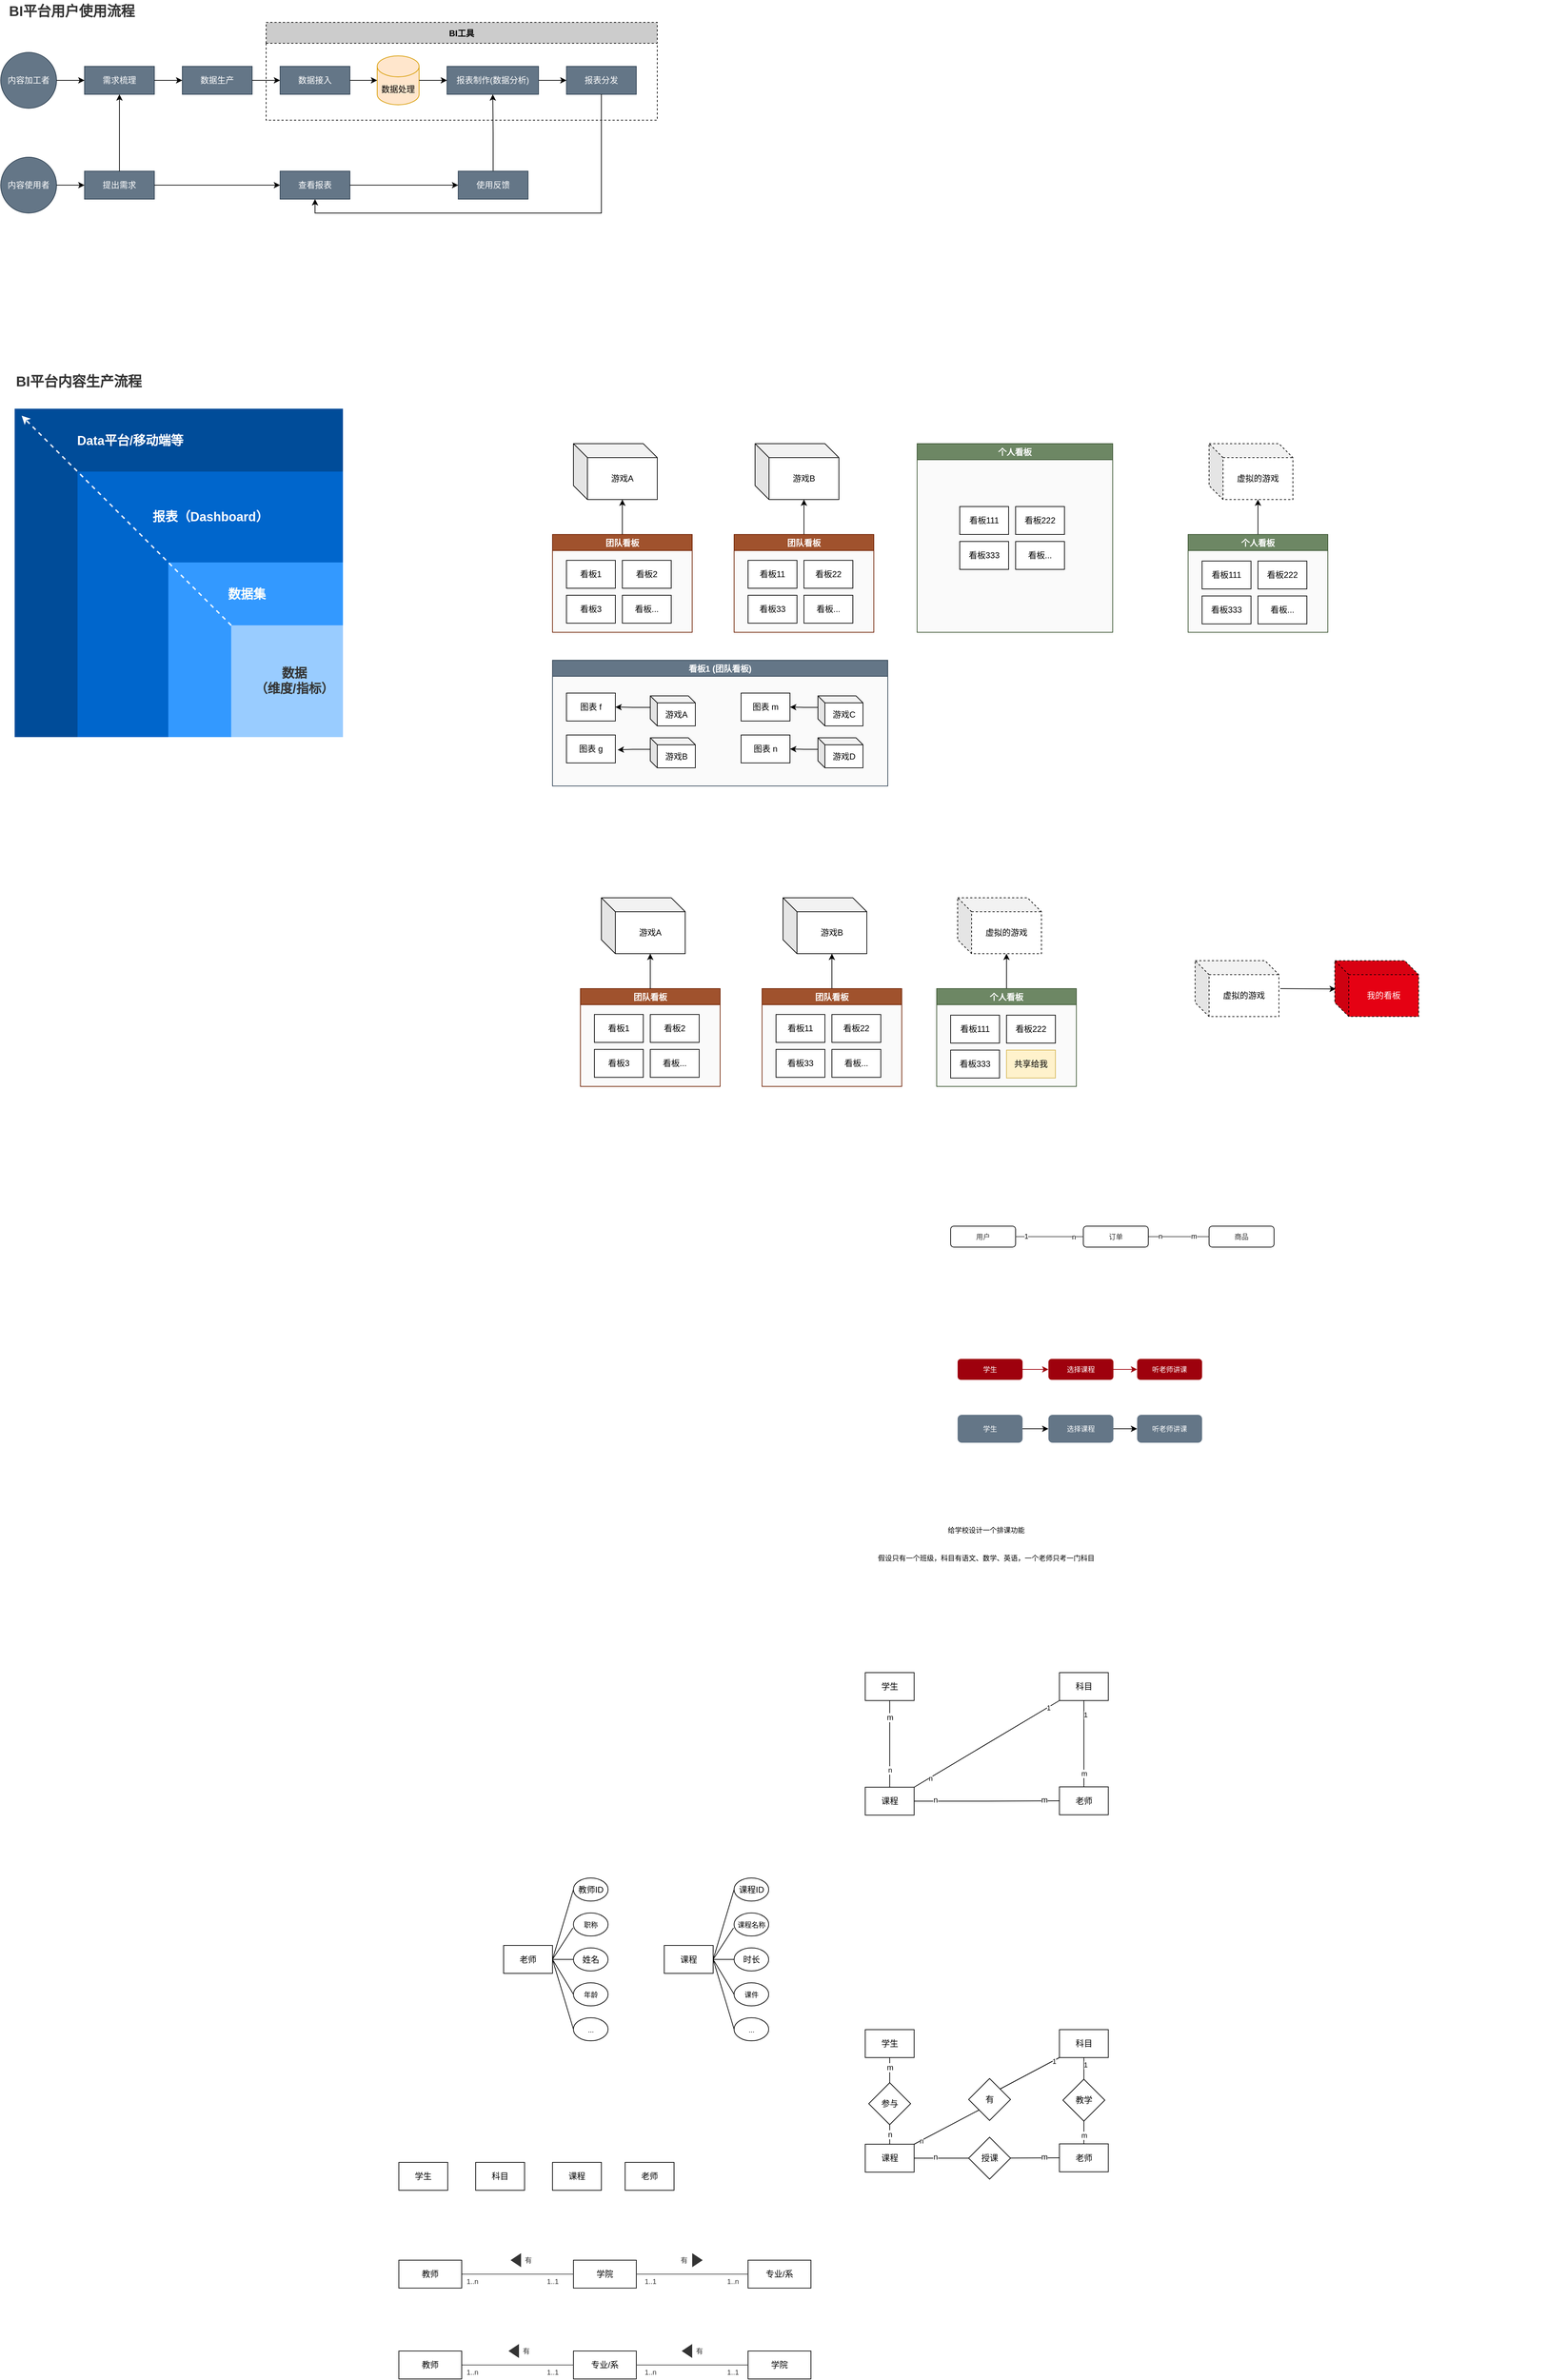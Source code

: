 <mxfile version="16.6.1" type="github">
  <diagram id="ESBV5VYZ4I9rzLJg--ot" name="第 1 页">
    <mxGraphModel dx="1414" dy="815" grid="1" gridSize="10" guides="1" tooltips="1" connect="1" arrows="1" fold="1" page="1" pageScale="1" pageWidth="827" pageHeight="583" math="0" shadow="0">
      <root>
        <mxCell id="0" />
        <mxCell id="1" parent="0" />
        <mxCell id="a08RD-lhNpUK_SpXIpmX-28" value="" style="group;allowArrows=1;expand=1;collapsible=0;" parent="1" vertex="1" connectable="0">
          <mxGeometry x="50" y="60" width="940" height="270" as="geometry" />
        </mxCell>
        <mxCell id="a08RD-lhNpUK_SpXIpmX-25" value="BI工具" style="swimlane;dashed=1;swimlaneFillColor=#FFFFFF;collapsible=0;startSize=30;fillColor=#CCCCCC;" parent="a08RD-lhNpUK_SpXIpmX-28" vertex="1">
          <mxGeometry x="380" y="-3" width="560" height="140" as="geometry">
            <mxRectangle x="430" y="60" width="70" height="23" as="alternateBounds" />
          </mxGeometry>
        </mxCell>
        <mxCell id="a08RD-lhNpUK_SpXIpmX-19" value="报表分发" style="whiteSpace=wrap;html=1;fontColor=#ffffff;strokeColor=#314354;fillColor=#647687;" parent="a08RD-lhNpUK_SpXIpmX-25" vertex="1">
          <mxGeometry x="430" y="63" width="100" height="40" as="geometry" />
        </mxCell>
        <mxCell id="a08RD-lhNpUK_SpXIpmX-2" value="内容加工者" style="ellipse;whiteSpace=wrap;html=1;aspect=fixed;fillColor=#647687;strokeColor=#314354;fontColor=#ffffff;" parent="a08RD-lhNpUK_SpXIpmX-28" vertex="1">
          <mxGeometry y="40" width="80" height="80" as="geometry" />
        </mxCell>
        <mxCell id="a08RD-lhNpUK_SpXIpmX-3" value="内容使用者" style="ellipse;whiteSpace=wrap;html=1;aspect=fixed;fillColor=#647687;strokeColor=#314354;fontColor=#ffffff;" parent="a08RD-lhNpUK_SpXIpmX-28" vertex="1">
          <mxGeometry y="190" width="80" height="80" as="geometry" />
        </mxCell>
        <mxCell id="a08RD-lhNpUK_SpXIpmX-4" value="提出需求" style="whiteSpace=wrap;html=1;fontColor=#ffffff;strokeColor=#314354;fillColor=#647687;" parent="a08RD-lhNpUK_SpXIpmX-28" vertex="1">
          <mxGeometry x="120" y="210" width="100" height="40" as="geometry" />
        </mxCell>
        <mxCell id="a08RD-lhNpUK_SpXIpmX-5" value="" style="edgeStyle=orthogonalEdgeStyle;rounded=0;orthogonalLoop=1;jettySize=auto;html=1;" parent="a08RD-lhNpUK_SpXIpmX-28" source="a08RD-lhNpUK_SpXIpmX-3" target="a08RD-lhNpUK_SpXIpmX-4" edge="1">
          <mxGeometry relative="1" as="geometry" />
        </mxCell>
        <mxCell id="a08RD-lhNpUK_SpXIpmX-8" value="需求梳理" style="whiteSpace=wrap;html=1;fontColor=#ffffff;strokeColor=#314354;fillColor=#647687;" parent="a08RD-lhNpUK_SpXIpmX-28" vertex="1">
          <mxGeometry x="120" y="60" width="100" height="40" as="geometry" />
        </mxCell>
        <mxCell id="a08RD-lhNpUK_SpXIpmX-9" style="edgeStyle=orthogonalEdgeStyle;rounded=0;orthogonalLoop=1;jettySize=auto;html=1;exitX=1;exitY=0.5;exitDx=0;exitDy=0;" parent="a08RD-lhNpUK_SpXIpmX-28" source="a08RD-lhNpUK_SpXIpmX-2" target="a08RD-lhNpUK_SpXIpmX-8" edge="1">
          <mxGeometry relative="1" as="geometry" />
        </mxCell>
        <mxCell id="a08RD-lhNpUK_SpXIpmX-7" value="" style="edgeStyle=orthogonalEdgeStyle;rounded=0;orthogonalLoop=1;jettySize=auto;html=1;entryX=0.5;entryY=1;entryDx=0;entryDy=0;" parent="a08RD-lhNpUK_SpXIpmX-28" source="a08RD-lhNpUK_SpXIpmX-4" target="a08RD-lhNpUK_SpXIpmX-8" edge="1">
          <mxGeometry relative="1" as="geometry">
            <mxPoint x="190" y="140" as="targetPoint" />
          </mxGeometry>
        </mxCell>
        <mxCell id="a08RD-lhNpUK_SpXIpmX-10" value="数据生产" style="whiteSpace=wrap;html=1;fontColor=#ffffff;strokeColor=#314354;fillColor=#647687;" parent="a08RD-lhNpUK_SpXIpmX-28" vertex="1">
          <mxGeometry x="260" y="60" width="100" height="40" as="geometry" />
        </mxCell>
        <mxCell id="a08RD-lhNpUK_SpXIpmX-11" value="" style="edgeStyle=orthogonalEdgeStyle;rounded=0;orthogonalLoop=1;jettySize=auto;html=1;" parent="a08RD-lhNpUK_SpXIpmX-28" source="a08RD-lhNpUK_SpXIpmX-8" target="a08RD-lhNpUK_SpXIpmX-10" edge="1">
          <mxGeometry relative="1" as="geometry" />
        </mxCell>
        <mxCell id="a08RD-lhNpUK_SpXIpmX-12" value="数据接入" style="whiteSpace=wrap;html=1;fontColor=#ffffff;strokeColor=#314354;fillColor=#647687;" parent="a08RD-lhNpUK_SpXIpmX-28" vertex="1">
          <mxGeometry x="400" y="60" width="100" height="40" as="geometry" />
        </mxCell>
        <mxCell id="a08RD-lhNpUK_SpXIpmX-13" value="" style="edgeStyle=orthogonalEdgeStyle;rounded=0;orthogonalLoop=1;jettySize=auto;html=1;" parent="a08RD-lhNpUK_SpXIpmX-28" source="a08RD-lhNpUK_SpXIpmX-10" target="a08RD-lhNpUK_SpXIpmX-12" edge="1">
          <mxGeometry relative="1" as="geometry" />
        </mxCell>
        <mxCell id="a08RD-lhNpUK_SpXIpmX-14" value="数据处理" style="shape=cylinder3;whiteSpace=wrap;html=1;boundedLbl=1;backgroundOutline=1;size=15;fillColor=#ffe6cc;strokeColor=#d79b00;" parent="a08RD-lhNpUK_SpXIpmX-28" vertex="1">
          <mxGeometry x="539" y="45" width="60" height="70" as="geometry" />
        </mxCell>
        <mxCell id="a08RD-lhNpUK_SpXIpmX-18" style="edgeStyle=orthogonalEdgeStyle;rounded=0;orthogonalLoop=1;jettySize=auto;html=1;exitX=1;exitY=0.5;exitDx=0;exitDy=0;entryX=0;entryY=0.5;entryDx=0;entryDy=0;entryPerimeter=0;" parent="a08RD-lhNpUK_SpXIpmX-28" source="a08RD-lhNpUK_SpXIpmX-12" target="a08RD-lhNpUK_SpXIpmX-14" edge="1">
          <mxGeometry relative="1" as="geometry" />
        </mxCell>
        <mxCell id="a08RD-lhNpUK_SpXIpmX-20" value="" style="edgeStyle=orthogonalEdgeStyle;rounded=0;orthogonalLoop=1;jettySize=auto;html=1;" parent="a08RD-lhNpUK_SpXIpmX-28" source="a08RD-lhNpUK_SpXIpmX-15" target="a08RD-lhNpUK_SpXIpmX-19" edge="1">
          <mxGeometry relative="1" as="geometry" />
        </mxCell>
        <mxCell id="a08RD-lhNpUK_SpXIpmX-15" value="报表制作(数据分析)" style="whiteSpace=wrap;html=1;fontColor=#ffffff;strokeColor=#314354;fillColor=#647687;" parent="a08RD-lhNpUK_SpXIpmX-28" vertex="1">
          <mxGeometry x="639" y="60" width="131" height="40" as="geometry" />
        </mxCell>
        <mxCell id="a08RD-lhNpUK_SpXIpmX-16" style="edgeStyle=orthogonalEdgeStyle;rounded=0;orthogonalLoop=1;jettySize=auto;html=1;exitX=1;exitY=0.5;exitDx=0;exitDy=0;exitPerimeter=0;entryX=0;entryY=0.5;entryDx=0;entryDy=0;" parent="a08RD-lhNpUK_SpXIpmX-28" source="a08RD-lhNpUK_SpXIpmX-14" target="a08RD-lhNpUK_SpXIpmX-15" edge="1">
          <mxGeometry relative="1" as="geometry" />
        </mxCell>
        <mxCell id="a08RD-lhNpUK_SpXIpmX-21" value="查看报表" style="whiteSpace=wrap;html=1;fontColor=#ffffff;strokeColor=#314354;fillColor=#647687;" parent="a08RD-lhNpUK_SpXIpmX-28" vertex="1">
          <mxGeometry x="400" y="210" width="100" height="40" as="geometry" />
        </mxCell>
        <mxCell id="a08RD-lhNpUK_SpXIpmX-22" value="" style="edgeStyle=orthogonalEdgeStyle;rounded=0;orthogonalLoop=1;jettySize=auto;html=1;" parent="a08RD-lhNpUK_SpXIpmX-28" source="a08RD-lhNpUK_SpXIpmX-4" target="a08RD-lhNpUK_SpXIpmX-21" edge="1">
          <mxGeometry relative="1" as="geometry" />
        </mxCell>
        <mxCell id="a08RD-lhNpUK_SpXIpmX-27" style="edgeStyle=orthogonalEdgeStyle;rounded=0;orthogonalLoop=1;jettySize=auto;html=1;exitX=0.5;exitY=0;exitDx=0;exitDy=0;entryX=0.5;entryY=1;entryDx=0;entryDy=0;" parent="a08RD-lhNpUK_SpXIpmX-28" source="a08RD-lhNpUK_SpXIpmX-23" target="a08RD-lhNpUK_SpXIpmX-15" edge="1">
          <mxGeometry relative="1" as="geometry" />
        </mxCell>
        <mxCell id="a08RD-lhNpUK_SpXIpmX-23" value="使用反馈" style="whiteSpace=wrap;html=1;fontColor=#ffffff;strokeColor=#314354;fillColor=#647687;" parent="a08RD-lhNpUK_SpXIpmX-28" vertex="1">
          <mxGeometry x="655" y="210" width="100" height="40" as="geometry" />
        </mxCell>
        <mxCell id="a08RD-lhNpUK_SpXIpmX-24" value="" style="edgeStyle=orthogonalEdgeStyle;rounded=0;orthogonalLoop=1;jettySize=auto;html=1;" parent="a08RD-lhNpUK_SpXIpmX-28" source="a08RD-lhNpUK_SpXIpmX-21" target="a08RD-lhNpUK_SpXIpmX-23" edge="1">
          <mxGeometry relative="1" as="geometry" />
        </mxCell>
        <mxCell id="a08RD-lhNpUK_SpXIpmX-26" style="edgeStyle=orthogonalEdgeStyle;rounded=0;orthogonalLoop=1;jettySize=auto;html=1;exitX=0.5;exitY=1;exitDx=0;exitDy=0;entryX=0.5;entryY=1;entryDx=0;entryDy=0;" parent="a08RD-lhNpUK_SpXIpmX-28" source="a08RD-lhNpUK_SpXIpmX-19" target="a08RD-lhNpUK_SpXIpmX-21" edge="1">
          <mxGeometry relative="1" as="geometry" />
        </mxCell>
        <mxCell id="a08RD-lhNpUK_SpXIpmX-29" value="BI平台用户使用流程" style="text;html=1;align=left;verticalAlign=middle;resizable=0;points=[];autosize=1;strokeColor=none;fontSize=20;fontColor=#333333;fontStyle=1" parent="1" vertex="1">
          <mxGeometry x="60" y="25" width="200" height="30" as="geometry" />
        </mxCell>
        <mxCell id="a08RD-lhNpUK_SpXIpmX-39" value="" style="group" parent="1" vertex="1" connectable="0">
          <mxGeometry x="70" y="610" width="470" height="470" as="geometry" />
        </mxCell>
        <mxCell id="a08RD-lhNpUK_SpXIpmX-30" value="" style="whiteSpace=wrap;html=1;aspect=fixed;dashed=1;fontSize=16;align=left;strokeColor=none;fillColor=#004C99;" parent="a08RD-lhNpUK_SpXIpmX-39" vertex="1">
          <mxGeometry width="470" height="470" as="geometry" />
        </mxCell>
        <mxCell id="a08RD-lhNpUK_SpXIpmX-31" value="" style="whiteSpace=wrap;html=1;aspect=fixed;dashed=1;fontSize=16;align=left;strokeColor=none;fillColor=#0066CC;" parent="a08RD-lhNpUK_SpXIpmX-39" vertex="1">
          <mxGeometry x="90" y="90" width="380" height="380" as="geometry" />
        </mxCell>
        <mxCell id="a08RD-lhNpUK_SpXIpmX-32" value="" style="whiteSpace=wrap;html=1;aspect=fixed;dashed=1;fontSize=16;align=left;strokeColor=none;fillColor=#3399FF;" parent="a08RD-lhNpUK_SpXIpmX-39" vertex="1">
          <mxGeometry x="220" y="220" width="250" height="250" as="geometry" />
        </mxCell>
        <mxCell id="a08RD-lhNpUK_SpXIpmX-33" value="" style="whiteSpace=wrap;html=1;aspect=fixed;dashed=1;fontSize=16;align=left;strokeColor=none;fillColor=#99CCFF;" parent="a08RD-lhNpUK_SpXIpmX-39" vertex="1">
          <mxGeometry x="310" y="310" width="160" height="160" as="geometry" />
        </mxCell>
        <mxCell id="a08RD-lhNpUK_SpXIpmX-34" value="数据&lt;br style=&quot;font-size: 18px;&quot;&gt;（维度/指标）" style="text;html=1;align=center;verticalAlign=middle;resizable=0;points=[];autosize=1;strokeColor=none;fontSize=18;fontStyle=1;fontColor=#333333;" parent="a08RD-lhNpUK_SpXIpmX-39" vertex="1">
          <mxGeometry x="335" y="365" width="130" height="50" as="geometry" />
        </mxCell>
        <mxCell id="a08RD-lhNpUK_SpXIpmX-35" value="数据集" style="text;html=1;align=center;verticalAlign=middle;resizable=0;points=[];autosize=1;strokeColor=none;fontSize=18;fontStyle=1;fontColor=#FFFEFA;" parent="a08RD-lhNpUK_SpXIpmX-39" vertex="1">
          <mxGeometry x="297" y="251" width="70" height="30" as="geometry" />
        </mxCell>
        <mxCell id="a08RD-lhNpUK_SpXIpmX-36" value="报表（Dashboard）" style="text;html=1;align=center;verticalAlign=middle;resizable=0;points=[];autosize=1;strokeColor=none;fontSize=18;fontStyle=1;fontColor=#FFFFFF;" parent="a08RD-lhNpUK_SpXIpmX-39" vertex="1">
          <mxGeometry x="190" y="140" width="180" height="30" as="geometry" />
        </mxCell>
        <mxCell id="a08RD-lhNpUK_SpXIpmX-37" value="Data平台/移动端等" style="text;html=1;align=center;verticalAlign=middle;resizable=0;points=[];autosize=1;strokeColor=none;fontSize=18;fontStyle=1;fontColor=#FFFFFF;" parent="a08RD-lhNpUK_SpXIpmX-39" vertex="1">
          <mxGeometry x="80" y="31" width="170" height="30" as="geometry" />
        </mxCell>
        <mxCell id="a08RD-lhNpUK_SpXIpmX-38" value="" style="endArrow=classic;html=1;fontSize=18;fontColor=#000000;exitX=0;exitY=0;exitDx=0;exitDy=0;dashed=1;endFill=1;strokeColor=#FFFFFF;strokeWidth=2;" parent="a08RD-lhNpUK_SpXIpmX-39" source="a08RD-lhNpUK_SpXIpmX-33" edge="1">
          <mxGeometry width="50" height="50" relative="1" as="geometry">
            <mxPoint x="410" y="270" as="sourcePoint" />
            <mxPoint x="10" y="10" as="targetPoint" />
          </mxGeometry>
        </mxCell>
        <mxCell id="a08RD-lhNpUK_SpXIpmX-40" value="BI平台内容生产流程" style="text;html=1;align=left;verticalAlign=middle;resizable=0;points=[];autosize=1;strokeColor=none;fontSize=20;fontColor=#333333;fontStyle=1" parent="1" vertex="1">
          <mxGeometry x="70" y="555" width="200" height="30" as="geometry" />
        </mxCell>
        <mxCell id="adXIvRl_liugmO0jM9nD-8" style="edgeStyle=orthogonalEdgeStyle;rounded=0;orthogonalLoop=1;jettySize=auto;html=1;exitX=0.5;exitY=0;exitDx=0;exitDy=0;entryX=0;entryY=0;entryDx=70;entryDy=80;entryPerimeter=0;" parent="1" source="adXIvRl_liugmO0jM9nD-2" target="adXIvRl_liugmO0jM9nD-6" edge="1">
          <mxGeometry relative="1" as="geometry" />
        </mxCell>
        <mxCell id="adXIvRl_liugmO0jM9nD-2" value="团队看板" style="swimlane;fillColor=#a0522d;strokeColor=#6D1F00;fontColor=#ffffff;swimlaneFillColor=#fafafa;allowArrows=1;collapsible=0;" parent="1" vertex="1">
          <mxGeometry x="840" y="790" width="200" height="140" as="geometry" />
        </mxCell>
        <mxCell id="adXIvRl_liugmO0jM9nD-1" value="看板1" style="rounded=0;whiteSpace=wrap;html=1;" parent="adXIvRl_liugmO0jM9nD-2" vertex="1">
          <mxGeometry x="20" y="37" width="70" height="40" as="geometry" />
        </mxCell>
        <mxCell id="adXIvRl_liugmO0jM9nD-3" value="看板2" style="rounded=0;whiteSpace=wrap;html=1;" parent="adXIvRl_liugmO0jM9nD-2" vertex="1">
          <mxGeometry x="100" y="37" width="70" height="40" as="geometry" />
        </mxCell>
        <mxCell id="adXIvRl_liugmO0jM9nD-4" value="看板3" style="rounded=0;whiteSpace=wrap;html=1;" parent="adXIvRl_liugmO0jM9nD-2" vertex="1">
          <mxGeometry x="20" y="87" width="70" height="40" as="geometry" />
        </mxCell>
        <mxCell id="adXIvRl_liugmO0jM9nD-5" value="看板..." style="rounded=0;whiteSpace=wrap;html=1;" parent="adXIvRl_liugmO0jM9nD-2" vertex="1">
          <mxGeometry x="100" y="87" width="70" height="40" as="geometry" />
        </mxCell>
        <mxCell id="adXIvRl_liugmO0jM9nD-6" value="游戏A" style="shape=cube;whiteSpace=wrap;html=1;boundedLbl=1;backgroundOutline=1;darkOpacity=0.05;darkOpacity2=0.1;strokeColor=#000000;" parent="1" vertex="1">
          <mxGeometry x="870" y="660" width="120" height="80" as="geometry" />
        </mxCell>
        <mxCell id="adXIvRl_liugmO0jM9nD-7" value="游戏B" style="shape=cube;whiteSpace=wrap;html=1;boundedLbl=1;backgroundOutline=1;darkOpacity=0.05;darkOpacity2=0.1;strokeColor=#000000;" parent="1" vertex="1">
          <mxGeometry x="1130" y="660" width="120" height="80" as="geometry" />
        </mxCell>
        <mxCell id="adXIvRl_liugmO0jM9nD-15" style="edgeStyle=orthogonalEdgeStyle;rounded=0;orthogonalLoop=1;jettySize=auto;html=1;exitX=0.5;exitY=0;exitDx=0;exitDy=0;entryX=0;entryY=0;entryDx=70;entryDy=80;entryPerimeter=0;" parent="1" source="adXIvRl_liugmO0jM9nD-9" target="adXIvRl_liugmO0jM9nD-7" edge="1">
          <mxGeometry relative="1" as="geometry" />
        </mxCell>
        <mxCell id="adXIvRl_liugmO0jM9nD-9" value="团队看板" style="swimlane;fillColor=#a0522d;strokeColor=#6D1F00;fontColor=#ffffff;swimlaneFillColor=#fafafa;allowArrows=1;collapsible=0;" parent="1" vertex="1">
          <mxGeometry x="1100" y="790" width="200" height="140" as="geometry" />
        </mxCell>
        <mxCell id="adXIvRl_liugmO0jM9nD-10" value="看板11" style="rounded=0;whiteSpace=wrap;html=1;" parent="adXIvRl_liugmO0jM9nD-9" vertex="1">
          <mxGeometry x="20" y="37" width="70" height="40" as="geometry" />
        </mxCell>
        <mxCell id="adXIvRl_liugmO0jM9nD-11" value="看板22" style="rounded=0;whiteSpace=wrap;html=1;" parent="adXIvRl_liugmO0jM9nD-9" vertex="1">
          <mxGeometry x="100" y="37" width="70" height="40" as="geometry" />
        </mxCell>
        <mxCell id="adXIvRl_liugmO0jM9nD-12" value="看板33" style="rounded=0;whiteSpace=wrap;html=1;" parent="adXIvRl_liugmO0jM9nD-9" vertex="1">
          <mxGeometry x="20" y="87" width="70" height="40" as="geometry" />
        </mxCell>
        <mxCell id="adXIvRl_liugmO0jM9nD-13" value="看板..." style="rounded=0;whiteSpace=wrap;html=1;" parent="adXIvRl_liugmO0jM9nD-9" vertex="1">
          <mxGeometry x="100" y="87" width="70" height="40" as="geometry" />
        </mxCell>
        <mxCell id="adXIvRl_liugmO0jM9nD-16" value="个人看板" style="swimlane;fillColor=#6d8764;strokeColor=#3A5431;fontColor=#ffffff;swimlaneFillColor=#fafafa;allowArrows=1;collapsible=0;" parent="1" vertex="1">
          <mxGeometry x="1362" y="660" width="280" height="270" as="geometry" />
        </mxCell>
        <mxCell id="adXIvRl_liugmO0jM9nD-17" value="看板111" style="rounded=0;whiteSpace=wrap;html=1;" parent="adXIvRl_liugmO0jM9nD-16" vertex="1">
          <mxGeometry x="61" y="90" width="70" height="40" as="geometry" />
        </mxCell>
        <mxCell id="adXIvRl_liugmO0jM9nD-18" value="看板222" style="rounded=0;whiteSpace=wrap;html=1;" parent="adXIvRl_liugmO0jM9nD-16" vertex="1">
          <mxGeometry x="141" y="90" width="70" height="40" as="geometry" />
        </mxCell>
        <mxCell id="adXIvRl_liugmO0jM9nD-19" value="看板333" style="rounded=0;whiteSpace=wrap;html=1;" parent="adXIvRl_liugmO0jM9nD-16" vertex="1">
          <mxGeometry x="61" y="140" width="70" height="40" as="geometry" />
        </mxCell>
        <mxCell id="adXIvRl_liugmO0jM9nD-20" value="看板..." style="rounded=0;whiteSpace=wrap;html=1;" parent="adXIvRl_liugmO0jM9nD-16" vertex="1">
          <mxGeometry x="141" y="140" width="70" height="40" as="geometry" />
        </mxCell>
        <mxCell id="adXIvRl_liugmO0jM9nD-22" value="虚拟的游戏" style="shape=cube;whiteSpace=wrap;html=1;boundedLbl=1;backgroundOutline=1;darkOpacity=0.05;darkOpacity2=0.1;strokeColor=#000000;dashed=1;" parent="1" vertex="1">
          <mxGeometry x="1780" y="660" width="120" height="80" as="geometry" />
        </mxCell>
        <mxCell id="adXIvRl_liugmO0jM9nD-28" style="edgeStyle=orthogonalEdgeStyle;rounded=0;orthogonalLoop=1;jettySize=auto;html=1;exitX=0.5;exitY=0;exitDx=0;exitDy=0;entryX=0;entryY=0;entryDx=70;entryDy=80;entryPerimeter=0;" parent="1" source="adXIvRl_liugmO0jM9nD-23" target="adXIvRl_liugmO0jM9nD-22" edge="1">
          <mxGeometry relative="1" as="geometry" />
        </mxCell>
        <mxCell id="adXIvRl_liugmO0jM9nD-23" value="个人看板" style="swimlane;fillColor=#6d8764;strokeColor=#3A5431;fontColor=#ffffff;swimlaneFillColor=#fafafa;allowArrows=1;collapsible=0;" parent="1" vertex="1">
          <mxGeometry x="1750" y="790" width="200" height="140" as="geometry" />
        </mxCell>
        <mxCell id="adXIvRl_liugmO0jM9nD-24" value="看板111" style="rounded=0;whiteSpace=wrap;html=1;" parent="adXIvRl_liugmO0jM9nD-23" vertex="1">
          <mxGeometry x="20" y="38" width="70" height="40" as="geometry" />
        </mxCell>
        <mxCell id="adXIvRl_liugmO0jM9nD-25" value="看板222" style="rounded=0;whiteSpace=wrap;html=1;" parent="adXIvRl_liugmO0jM9nD-23" vertex="1">
          <mxGeometry x="100" y="38" width="70" height="40" as="geometry" />
        </mxCell>
        <mxCell id="adXIvRl_liugmO0jM9nD-26" value="看板333" style="rounded=0;whiteSpace=wrap;html=1;" parent="adXIvRl_liugmO0jM9nD-23" vertex="1">
          <mxGeometry x="20" y="88" width="70" height="40" as="geometry" />
        </mxCell>
        <mxCell id="adXIvRl_liugmO0jM9nD-27" value="看板..." style="rounded=0;whiteSpace=wrap;html=1;" parent="adXIvRl_liugmO0jM9nD-23" vertex="1">
          <mxGeometry x="100" y="88" width="70" height="40" as="geometry" />
        </mxCell>
        <mxCell id="adXIvRl_liugmO0jM9nD-30" value="看板1 (团队看板)" style="swimlane;fillColor=#647687;strokeColor=#314354;swimlaneFillColor=#fafafa;allowArrows=1;collapsible=0;fontColor=#ffffff;" parent="1" vertex="1">
          <mxGeometry x="840" y="970" width="480" height="180" as="geometry" />
        </mxCell>
        <mxCell id="adXIvRl_liugmO0jM9nD-31" value="图表 f" style="rounded=0;whiteSpace=wrap;html=1;" parent="adXIvRl_liugmO0jM9nD-30" vertex="1">
          <mxGeometry x="20" y="47" width="70" height="40" as="geometry" />
        </mxCell>
        <mxCell id="adXIvRl_liugmO0jM9nD-32" value="图表 g" style="rounded=0;whiteSpace=wrap;html=1;" parent="adXIvRl_liugmO0jM9nD-30" vertex="1">
          <mxGeometry x="20" y="107" width="70" height="40" as="geometry" />
        </mxCell>
        <mxCell id="adXIvRl_liugmO0jM9nD-33" value="图表 m" style="rounded=0;whiteSpace=wrap;html=1;" parent="adXIvRl_liugmO0jM9nD-30" vertex="1">
          <mxGeometry x="270" y="47" width="70" height="40" as="geometry" />
        </mxCell>
        <mxCell id="adXIvRl_liugmO0jM9nD-36" style="edgeStyle=orthogonalEdgeStyle;rounded=0;orthogonalLoop=1;jettySize=auto;html=1;exitX=0;exitY=0;exitDx=0;exitDy=16.5;exitPerimeter=0;entryX=1;entryY=0.5;entryDx=0;entryDy=0;" parent="adXIvRl_liugmO0jM9nD-30" source="adXIvRl_liugmO0jM9nD-35" target="adXIvRl_liugmO0jM9nD-31" edge="1">
          <mxGeometry relative="1" as="geometry" />
        </mxCell>
        <mxCell id="adXIvRl_liugmO0jM9nD-35" value="游戏A" style="shape=cube;whiteSpace=wrap;html=1;boundedLbl=1;backgroundOutline=1;darkOpacity=0.05;darkOpacity2=0.1;strokeColor=#000000;aspect=fixed;size=10;" parent="adXIvRl_liugmO0jM9nD-30" vertex="1">
          <mxGeometry x="140" y="51" width="64.5" height="43" as="geometry" />
        </mxCell>
        <mxCell id="adXIvRl_liugmO0jM9nD-38" style="edgeStyle=orthogonalEdgeStyle;rounded=0;orthogonalLoop=1;jettySize=auto;html=1;exitX=0;exitY=0;exitDx=0;exitDy=16.5;exitPerimeter=0;entryX=1.047;entryY=0.53;entryDx=0;entryDy=0;entryPerimeter=0;" parent="adXIvRl_liugmO0jM9nD-30" source="adXIvRl_liugmO0jM9nD-37" target="adXIvRl_liugmO0jM9nD-32" edge="1">
          <mxGeometry relative="1" as="geometry" />
        </mxCell>
        <mxCell id="adXIvRl_liugmO0jM9nD-37" value="游戏B" style="shape=cube;whiteSpace=wrap;html=1;boundedLbl=1;backgroundOutline=1;darkOpacity=0.05;darkOpacity2=0.1;strokeColor=#000000;aspect=fixed;size=10;" parent="adXIvRl_liugmO0jM9nD-30" vertex="1">
          <mxGeometry x="140" y="111" width="64.5" height="43" as="geometry" />
        </mxCell>
        <mxCell id="adXIvRl_liugmO0jM9nD-40" style="edgeStyle=orthogonalEdgeStyle;rounded=0;orthogonalLoop=1;jettySize=auto;html=1;exitX=0;exitY=0;exitDx=0;exitDy=16.5;exitPerimeter=0;entryX=1;entryY=0.5;entryDx=0;entryDy=0;" parent="adXIvRl_liugmO0jM9nD-30" source="adXIvRl_liugmO0jM9nD-39" target="adXIvRl_liugmO0jM9nD-33" edge="1">
          <mxGeometry relative="1" as="geometry" />
        </mxCell>
        <mxCell id="adXIvRl_liugmO0jM9nD-39" value="游戏C" style="shape=cube;whiteSpace=wrap;html=1;boundedLbl=1;backgroundOutline=1;darkOpacity=0.05;darkOpacity2=0.1;strokeColor=#000000;aspect=fixed;size=10;" parent="adXIvRl_liugmO0jM9nD-30" vertex="1">
          <mxGeometry x="380" y="51" width="64.5" height="43" as="geometry" />
        </mxCell>
        <mxCell id="adXIvRl_liugmO0jM9nD-41" value="图表 n" style="rounded=0;whiteSpace=wrap;html=1;" parent="adXIvRl_liugmO0jM9nD-30" vertex="1">
          <mxGeometry x="270" y="107" width="70" height="40" as="geometry" />
        </mxCell>
        <mxCell id="adXIvRl_liugmO0jM9nD-42" style="edgeStyle=orthogonalEdgeStyle;rounded=0;orthogonalLoop=1;jettySize=auto;html=1;exitX=0;exitY=0;exitDx=0;exitDy=16.5;exitPerimeter=0;entryX=1;entryY=0.5;entryDx=0;entryDy=0;" parent="adXIvRl_liugmO0jM9nD-30" source="adXIvRl_liugmO0jM9nD-43" target="adXIvRl_liugmO0jM9nD-41" edge="1">
          <mxGeometry relative="1" as="geometry" />
        </mxCell>
        <mxCell id="adXIvRl_liugmO0jM9nD-43" value="游戏D" style="shape=cube;whiteSpace=wrap;html=1;boundedLbl=1;backgroundOutline=1;darkOpacity=0.05;darkOpacity2=0.1;strokeColor=#000000;aspect=fixed;size=10;" parent="adXIvRl_liugmO0jM9nD-30" vertex="1">
          <mxGeometry x="380" y="111" width="64.5" height="43" as="geometry" />
        </mxCell>
        <mxCell id="TqbYNtj-dfDxge3eQ0C0-30" value="" style="group" parent="1" vertex="1" connectable="0">
          <mxGeometry x="880" y="1310" width="710" height="270" as="geometry" />
        </mxCell>
        <mxCell id="TqbYNtj-dfDxge3eQ0C0-2" value="团队看板" style="swimlane;fillColor=#a0522d;strokeColor=#6D1F00;fontColor=#ffffff;swimlaneFillColor=#fafafa;allowArrows=1;collapsible=0;" parent="TqbYNtj-dfDxge3eQ0C0-30" vertex="1">
          <mxGeometry y="130" width="200" height="140" as="geometry" />
        </mxCell>
        <mxCell id="TqbYNtj-dfDxge3eQ0C0-3" value="看板1" style="rounded=0;whiteSpace=wrap;html=1;" parent="TqbYNtj-dfDxge3eQ0C0-2" vertex="1">
          <mxGeometry x="20" y="37" width="70" height="40" as="geometry" />
        </mxCell>
        <mxCell id="TqbYNtj-dfDxge3eQ0C0-4" value="看板2" style="rounded=0;whiteSpace=wrap;html=1;" parent="TqbYNtj-dfDxge3eQ0C0-2" vertex="1">
          <mxGeometry x="100" y="37" width="70" height="40" as="geometry" />
        </mxCell>
        <mxCell id="TqbYNtj-dfDxge3eQ0C0-5" value="看板3" style="rounded=0;whiteSpace=wrap;html=1;" parent="TqbYNtj-dfDxge3eQ0C0-2" vertex="1">
          <mxGeometry x="20" y="87" width="70" height="40" as="geometry" />
        </mxCell>
        <mxCell id="TqbYNtj-dfDxge3eQ0C0-6" value="看板..." style="rounded=0;whiteSpace=wrap;html=1;" parent="TqbYNtj-dfDxge3eQ0C0-2" vertex="1">
          <mxGeometry x="100" y="87" width="70" height="40" as="geometry" />
        </mxCell>
        <mxCell id="TqbYNtj-dfDxge3eQ0C0-7" value="游戏A" style="shape=cube;whiteSpace=wrap;html=1;boundedLbl=1;backgroundOutline=1;darkOpacity=0.05;darkOpacity2=0.1;strokeColor=#000000;" parent="TqbYNtj-dfDxge3eQ0C0-30" vertex="1">
          <mxGeometry x="30" width="120" height="80" as="geometry" />
        </mxCell>
        <mxCell id="TqbYNtj-dfDxge3eQ0C0-1" style="edgeStyle=orthogonalEdgeStyle;rounded=0;orthogonalLoop=1;jettySize=auto;html=1;exitX=0.5;exitY=0;exitDx=0;exitDy=0;entryX=0;entryY=0;entryDx=70;entryDy=80;entryPerimeter=0;" parent="TqbYNtj-dfDxge3eQ0C0-30" source="TqbYNtj-dfDxge3eQ0C0-2" target="TqbYNtj-dfDxge3eQ0C0-7" edge="1">
          <mxGeometry relative="1" as="geometry" />
        </mxCell>
        <mxCell id="TqbYNtj-dfDxge3eQ0C0-8" value="游戏B" style="shape=cube;whiteSpace=wrap;html=1;boundedLbl=1;backgroundOutline=1;darkOpacity=0.05;darkOpacity2=0.1;strokeColor=#000000;" parent="TqbYNtj-dfDxge3eQ0C0-30" vertex="1">
          <mxGeometry x="290" width="120" height="80" as="geometry" />
        </mxCell>
        <mxCell id="TqbYNtj-dfDxge3eQ0C0-9" style="edgeStyle=orthogonalEdgeStyle;rounded=0;orthogonalLoop=1;jettySize=auto;html=1;exitX=0.5;exitY=0;exitDx=0;exitDy=0;entryX=0;entryY=0;entryDx=70;entryDy=80;entryPerimeter=0;" parent="TqbYNtj-dfDxge3eQ0C0-30" source="TqbYNtj-dfDxge3eQ0C0-10" target="TqbYNtj-dfDxge3eQ0C0-8" edge="1">
          <mxGeometry relative="1" as="geometry" />
        </mxCell>
        <mxCell id="TqbYNtj-dfDxge3eQ0C0-10" value="团队看板" style="swimlane;fillColor=#a0522d;strokeColor=#6D1F00;fontColor=#ffffff;swimlaneFillColor=#fafafa;allowArrows=1;collapsible=0;" parent="TqbYNtj-dfDxge3eQ0C0-30" vertex="1">
          <mxGeometry x="260" y="130" width="200" height="140" as="geometry" />
        </mxCell>
        <mxCell id="TqbYNtj-dfDxge3eQ0C0-11" value="看板11" style="rounded=0;whiteSpace=wrap;html=1;" parent="TqbYNtj-dfDxge3eQ0C0-10" vertex="1">
          <mxGeometry x="20" y="37" width="70" height="40" as="geometry" />
        </mxCell>
        <mxCell id="TqbYNtj-dfDxge3eQ0C0-12" value="看板22" style="rounded=0;whiteSpace=wrap;html=1;" parent="TqbYNtj-dfDxge3eQ0C0-10" vertex="1">
          <mxGeometry x="100" y="37" width="70" height="40" as="geometry" />
        </mxCell>
        <mxCell id="TqbYNtj-dfDxge3eQ0C0-13" value="看板33" style="rounded=0;whiteSpace=wrap;html=1;" parent="TqbYNtj-dfDxge3eQ0C0-10" vertex="1">
          <mxGeometry x="20" y="87" width="70" height="40" as="geometry" />
        </mxCell>
        <mxCell id="TqbYNtj-dfDxge3eQ0C0-14" value="看板..." style="rounded=0;whiteSpace=wrap;html=1;" parent="TqbYNtj-dfDxge3eQ0C0-10" vertex="1">
          <mxGeometry x="100" y="87" width="70" height="40" as="geometry" />
        </mxCell>
        <mxCell id="TqbYNtj-dfDxge3eQ0C0-23" value="虚拟的游戏" style="shape=cube;whiteSpace=wrap;html=1;boundedLbl=1;backgroundOutline=1;darkOpacity=0.05;darkOpacity2=0.1;strokeColor=#000000;dashed=1;" parent="TqbYNtj-dfDxge3eQ0C0-30" vertex="1">
          <mxGeometry x="540" width="120" height="80" as="geometry" />
        </mxCell>
        <mxCell id="TqbYNtj-dfDxge3eQ0C0-24" style="edgeStyle=orthogonalEdgeStyle;rounded=0;orthogonalLoop=1;jettySize=auto;html=1;exitX=0.5;exitY=0;exitDx=0;exitDy=0;entryX=0;entryY=0;entryDx=70;entryDy=80;entryPerimeter=0;" parent="TqbYNtj-dfDxge3eQ0C0-30" source="TqbYNtj-dfDxge3eQ0C0-25" target="TqbYNtj-dfDxge3eQ0C0-23" edge="1">
          <mxGeometry relative="1" as="geometry" />
        </mxCell>
        <mxCell id="TqbYNtj-dfDxge3eQ0C0-25" value="个人看板" style="swimlane;fillColor=#6d8764;strokeColor=#3A5431;fontColor=#ffffff;swimlaneFillColor=#fafafa;allowArrows=1;collapsible=0;" parent="TqbYNtj-dfDxge3eQ0C0-30" vertex="1">
          <mxGeometry x="510" y="130" width="200" height="140" as="geometry" />
        </mxCell>
        <mxCell id="TqbYNtj-dfDxge3eQ0C0-26" value="看板111" style="rounded=0;whiteSpace=wrap;html=1;" parent="TqbYNtj-dfDxge3eQ0C0-25" vertex="1">
          <mxGeometry x="20" y="38" width="70" height="40" as="geometry" />
        </mxCell>
        <mxCell id="TqbYNtj-dfDxge3eQ0C0-27" value="看板222" style="rounded=0;whiteSpace=wrap;html=1;" parent="TqbYNtj-dfDxge3eQ0C0-25" vertex="1">
          <mxGeometry x="100" y="38" width="70" height="40" as="geometry" />
        </mxCell>
        <mxCell id="TqbYNtj-dfDxge3eQ0C0-28" value="看板333" style="rounded=0;whiteSpace=wrap;html=1;" parent="TqbYNtj-dfDxge3eQ0C0-25" vertex="1">
          <mxGeometry x="20" y="88" width="70" height="40" as="geometry" />
        </mxCell>
        <mxCell id="TqbYNtj-dfDxge3eQ0C0-29" value="共享给我" style="rounded=0;whiteSpace=wrap;html=1;fillColor=#fff2cc;strokeColor=#d6b656;" parent="TqbYNtj-dfDxge3eQ0C0-25" vertex="1">
          <mxGeometry x="100" y="88" width="70" height="40" as="geometry" />
        </mxCell>
        <mxCell id="x80Ir9vQUYlrv0fmWAGd-4" value="" style="group" parent="1" vertex="1" connectable="0">
          <mxGeometry x="1760" y="1400" width="320" height="80" as="geometry" />
        </mxCell>
        <mxCell id="x80Ir9vQUYlrv0fmWAGd-3" style="edgeStyle=orthogonalEdgeStyle;rounded=0;orthogonalLoop=1;jettySize=auto;html=1;entryX=0.012;entryY=0.506;entryDx=0;entryDy=0;entryPerimeter=0;fontColor=#FFFFFF;" parent="x80Ir9vQUYlrv0fmWAGd-4" target="x80Ir9vQUYlrv0fmWAGd-2" edge="1">
          <mxGeometry relative="1" as="geometry">
            <mxPoint x="122" y="40" as="sourcePoint" />
          </mxGeometry>
        </mxCell>
        <mxCell id="x80Ir9vQUYlrv0fmWAGd-1" value="虚拟的游戏" style="shape=cube;whiteSpace=wrap;html=1;boundedLbl=1;backgroundOutline=1;darkOpacity=0.05;darkOpacity2=0.1;strokeColor=#000000;dashed=1;" parent="x80Ir9vQUYlrv0fmWAGd-4" vertex="1">
          <mxGeometry width="120" height="80" as="geometry" />
        </mxCell>
        <mxCell id="x80Ir9vQUYlrv0fmWAGd-2" value="我的看板" style="shape=cube;whiteSpace=wrap;html=1;boundedLbl=1;backgroundOutline=1;darkOpacity=0.05;darkOpacity2=0.1;strokeColor=default;dashed=1;fillColor=#E50113;fontColor=#FFFFFF;" parent="x80Ir9vQUYlrv0fmWAGd-4" vertex="1">
          <mxGeometry x="200" width="120" height="80" as="geometry" />
        </mxCell>
        <mxCell id="YvbV9Jb9ctzx3uwck1Pf-8" value="" style="shape=image;verticalLabelPosition=bottom;labelBackgroundColor=default;verticalAlign=top;aspect=fixed;imageAspect=0;image=https://wiki.jsswsq.com/images/8/83/E-R%E5%9B%BE9.png;" vertex="1" parent="1">
          <mxGeometry x="1770" y="2390" width="520" height="301" as="geometry" />
        </mxCell>
        <mxCell id="YvbV9Jb9ctzx3uwck1Pf-9" value="" style="shape=image;verticalLabelPosition=bottom;labelBackgroundColor=default;verticalAlign=top;aspect=fixed;imageAspect=0;image=https://www.yiibai.com/uploads/article/2018/10/26/094904_16341.png;" vertex="1" parent="1">
          <mxGeometry x="1770" y="2750" width="520" height="335" as="geometry" />
        </mxCell>
        <mxCell id="YvbV9Jb9ctzx3uwck1Pf-95" value="" style="group" vertex="1" connectable="0" parent="1">
          <mxGeometry x="1287.75" y="2930" width="348" height="214" as="geometry" />
        </mxCell>
        <mxCell id="YvbV9Jb9ctzx3uwck1Pf-2" value="科目" style="rounded=0;whiteSpace=wrap;html=1;" vertex="1" parent="YvbV9Jb9ctzx3uwck1Pf-95">
          <mxGeometry x="278" width="70" height="40" as="geometry" />
        </mxCell>
        <mxCell id="YvbV9Jb9ctzx3uwck1Pf-3" value="学生" style="rounded=0;whiteSpace=wrap;html=1;" vertex="1" parent="YvbV9Jb9ctzx3uwck1Pf-95">
          <mxGeometry width="70" height="40" as="geometry" />
        </mxCell>
        <mxCell id="YvbV9Jb9ctzx3uwck1Pf-61" style="edgeStyle=none;rounded=0;orthogonalLoop=1;jettySize=auto;html=1;exitX=1;exitY=0;exitDx=0;exitDy=0;entryX=0;entryY=1;entryDx=0;entryDy=0;fontFamily=Helvetica;fontSize=10;endArrow=none;endFill=0;startArrow=none;" edge="1" parent="YvbV9Jb9ctzx3uwck1Pf-95" source="YvbV9Jb9ctzx3uwck1Pf-64" target="YvbV9Jb9ctzx3uwck1Pf-2">
          <mxGeometry relative="1" as="geometry" />
        </mxCell>
        <mxCell id="YvbV9Jb9ctzx3uwck1Pf-63" value="1" style="edgeLabel;html=1;align=center;verticalAlign=middle;resizable=0;points=[];fontSize=10;fontFamily=Helvetica;" vertex="1" connectable="0" parent="YvbV9Jb9ctzx3uwck1Pf-61">
          <mxGeometry x="0.808" y="-1" relative="1" as="geometry">
            <mxPoint as="offset" />
          </mxGeometry>
        </mxCell>
        <mxCell id="YvbV9Jb9ctzx3uwck1Pf-6" value="课程" style="rounded=0;whiteSpace=wrap;html=1;" vertex="1" parent="YvbV9Jb9ctzx3uwck1Pf-95">
          <mxGeometry y="164" width="70" height="40" as="geometry" />
        </mxCell>
        <mxCell id="YvbV9Jb9ctzx3uwck1Pf-7" value="老师" style="rounded=0;whiteSpace=wrap;html=1;" vertex="1" parent="YvbV9Jb9ctzx3uwck1Pf-95">
          <mxGeometry x="278" y="163.5" width="70" height="40" as="geometry" />
        </mxCell>
        <mxCell id="YvbV9Jb9ctzx3uwck1Pf-58" style="edgeStyle=none;rounded=0;orthogonalLoop=1;jettySize=auto;html=1;exitX=0.5;exitY=1;exitDx=0;exitDy=0;entryX=0.5;entryY=0;entryDx=0;entryDy=0;fontFamily=Helvetica;fontSize=10;endArrow=none;endFill=0;" edge="1" parent="YvbV9Jb9ctzx3uwck1Pf-95" source="YvbV9Jb9ctzx3uwck1Pf-2" target="YvbV9Jb9ctzx3uwck1Pf-7">
          <mxGeometry relative="1" as="geometry" />
        </mxCell>
        <mxCell id="YvbV9Jb9ctzx3uwck1Pf-59" value="1" style="edgeLabel;html=1;align=center;verticalAlign=middle;resizable=0;points=[];fontSize=10;fontFamily=Helvetica;" vertex="1" connectable="0" parent="YvbV9Jb9ctzx3uwck1Pf-58">
          <mxGeometry x="-0.841" y="2" relative="1" as="geometry">
            <mxPoint as="offset" />
          </mxGeometry>
        </mxCell>
        <mxCell id="YvbV9Jb9ctzx3uwck1Pf-60" value="m" style="edgeLabel;html=1;align=center;verticalAlign=middle;resizable=0;points=[];fontSize=10;fontFamily=Helvetica;" vertex="1" connectable="0" parent="YvbV9Jb9ctzx3uwck1Pf-58">
          <mxGeometry x="0.789" relative="1" as="geometry">
            <mxPoint as="offset" />
          </mxGeometry>
        </mxCell>
        <mxCell id="YvbV9Jb9ctzx3uwck1Pf-10" style="edgeStyle=orthogonalEdgeStyle;rounded=0;orthogonalLoop=1;jettySize=auto;html=1;exitX=1;exitY=0.5;exitDx=0;exitDy=0;entryX=0;entryY=0.5;entryDx=0;entryDy=0;endArrow=none;endFill=0;" edge="1" parent="YvbV9Jb9ctzx3uwck1Pf-95" source="YvbV9Jb9ctzx3uwck1Pf-6" target="YvbV9Jb9ctzx3uwck1Pf-7">
          <mxGeometry relative="1" as="geometry" />
        </mxCell>
        <mxCell id="YvbV9Jb9ctzx3uwck1Pf-11" value="n" style="edgeLabel;html=1;align=center;verticalAlign=middle;resizable=0;points=[];" vertex="1" connectable="0" parent="YvbV9Jb9ctzx3uwck1Pf-10">
          <mxGeometry x="-0.719" y="2" relative="1" as="geometry">
            <mxPoint as="offset" />
          </mxGeometry>
        </mxCell>
        <mxCell id="YvbV9Jb9ctzx3uwck1Pf-12" value="m" style="edgeLabel;html=1;align=center;verticalAlign=middle;resizable=0;points=[];" vertex="1" connectable="0" parent="YvbV9Jb9ctzx3uwck1Pf-10">
          <mxGeometry x="0.725" y="2" relative="1" as="geometry">
            <mxPoint x="6" as="offset" />
          </mxGeometry>
        </mxCell>
        <mxCell id="YvbV9Jb9ctzx3uwck1Pf-13" value="授课" style="rhombus;whiteSpace=wrap;html=1;" vertex="1" parent="YvbV9Jb9ctzx3uwck1Pf-95">
          <mxGeometry x="148" y="154" width="60" height="60" as="geometry" />
        </mxCell>
        <mxCell id="YvbV9Jb9ctzx3uwck1Pf-28" value="参与" style="rhombus;whiteSpace=wrap;html=1;" vertex="1" parent="YvbV9Jb9ctzx3uwck1Pf-95">
          <mxGeometry x="5" y="76" width="60" height="60" as="geometry" />
        </mxCell>
        <mxCell id="YvbV9Jb9ctzx3uwck1Pf-17" style="edgeStyle=orthogonalEdgeStyle;rounded=0;orthogonalLoop=1;jettySize=auto;html=1;exitX=0.5;exitY=1;exitDx=0;exitDy=0;entryX=0.5;entryY=0;entryDx=0;entryDy=0;endArrow=none;endFill=0;startArrow=none;" edge="1" parent="YvbV9Jb9ctzx3uwck1Pf-95" source="YvbV9Jb9ctzx3uwck1Pf-28" target="YvbV9Jb9ctzx3uwck1Pf-6">
          <mxGeometry relative="1" as="geometry" />
        </mxCell>
        <mxCell id="YvbV9Jb9ctzx3uwck1Pf-19" value="n" style="edgeLabel;html=1;align=center;verticalAlign=middle;resizable=0;points=[];" vertex="1" connectable="0" parent="YvbV9Jb9ctzx3uwck1Pf-17">
          <mxGeometry x="0.718" relative="1" as="geometry">
            <mxPoint y="-10" as="offset" />
          </mxGeometry>
        </mxCell>
        <mxCell id="YvbV9Jb9ctzx3uwck1Pf-29" value="" style="edgeStyle=orthogonalEdgeStyle;rounded=0;orthogonalLoop=1;jettySize=auto;html=1;exitX=0.5;exitY=1;exitDx=0;exitDy=0;entryX=0.5;entryY=0;entryDx=0;entryDy=0;endArrow=none;endFill=0;" edge="1" parent="YvbV9Jb9ctzx3uwck1Pf-95" source="YvbV9Jb9ctzx3uwck1Pf-3" target="YvbV9Jb9ctzx3uwck1Pf-28">
          <mxGeometry relative="1" as="geometry">
            <mxPoint x="35" y="56" as="sourcePoint" />
            <mxPoint x="35" y="176" as="targetPoint" />
          </mxGeometry>
        </mxCell>
        <mxCell id="YvbV9Jb9ctzx3uwck1Pf-30" value="m" style="edgeLabel;html=1;align=center;verticalAlign=middle;resizable=0;points=[];" vertex="1" connectable="0" parent="YvbV9Jb9ctzx3uwck1Pf-29">
          <mxGeometry x="-0.782" y="1" relative="1" as="geometry">
            <mxPoint x="-1" y="10" as="offset" />
          </mxGeometry>
        </mxCell>
        <mxCell id="YvbV9Jb9ctzx3uwck1Pf-64" value="有" style="rhombus;whiteSpace=wrap;html=1;" vertex="1" parent="YvbV9Jb9ctzx3uwck1Pf-95">
          <mxGeometry x="148" y="70" width="60" height="60" as="geometry" />
        </mxCell>
        <mxCell id="YvbV9Jb9ctzx3uwck1Pf-65" value="" style="edgeStyle=none;rounded=0;orthogonalLoop=1;jettySize=auto;html=1;exitX=1;exitY=0;exitDx=0;exitDy=0;entryX=0;entryY=1;entryDx=0;entryDy=0;fontFamily=Helvetica;fontSize=10;endArrow=none;endFill=0;" edge="1" parent="YvbV9Jb9ctzx3uwck1Pf-95" source="YvbV9Jb9ctzx3uwck1Pf-6" target="YvbV9Jb9ctzx3uwck1Pf-64">
          <mxGeometry relative="1" as="geometry">
            <mxPoint x="90" y="176" as="sourcePoint" />
            <mxPoint x="258" y="30" as="targetPoint" />
          </mxGeometry>
        </mxCell>
        <mxCell id="YvbV9Jb9ctzx3uwck1Pf-66" value="n" style="edgeLabel;html=1;align=center;verticalAlign=middle;resizable=0;points=[];fontSize=10;fontFamily=Helvetica;" vertex="1" connectable="0" parent="YvbV9Jb9ctzx3uwck1Pf-65">
          <mxGeometry x="-0.782" relative="1" as="geometry">
            <mxPoint as="offset" />
          </mxGeometry>
        </mxCell>
        <mxCell id="YvbV9Jb9ctzx3uwck1Pf-68" value="教学" style="rhombus;whiteSpace=wrap;html=1;" vertex="1" parent="YvbV9Jb9ctzx3uwck1Pf-95">
          <mxGeometry x="283" y="71" width="60" height="60" as="geometry" />
        </mxCell>
        <mxCell id="YvbV9Jb9ctzx3uwck1Pf-98" value="给学校设计一个排课功能" style="text;html=1;strokeColor=none;fillColor=none;align=center;verticalAlign=middle;whiteSpace=wrap;rounded=0;fontFamily=Helvetica;fontSize=10;" vertex="1" parent="1">
          <mxGeometry x="1280.5" y="2200" width="359.5" height="30" as="geometry" />
        </mxCell>
        <mxCell id="YvbV9Jb9ctzx3uwck1Pf-99" value="假设只有一个班级，科目有语文、数学、英语，一个老师只考一门科目" style="text;html=1;strokeColor=none;fillColor=none;align=center;verticalAlign=middle;whiteSpace=wrap;rounded=0;fontFamily=Helvetica;fontSize=10;" vertex="1" parent="1">
          <mxGeometry x="1280.5" y="2240" width="359.5" height="30" as="geometry" />
        </mxCell>
        <mxCell id="YvbV9Jb9ctzx3uwck1Pf-117" value="" style="group" vertex="1" connectable="0" parent="1">
          <mxGeometry x="620" y="3120" width="390" height="40" as="geometry" />
        </mxCell>
        <mxCell id="YvbV9Jb9ctzx3uwck1Pf-101" value="科目" style="rounded=0;whiteSpace=wrap;html=1;" vertex="1" parent="YvbV9Jb9ctzx3uwck1Pf-117">
          <mxGeometry x="110" width="70" height="40" as="geometry" />
        </mxCell>
        <mxCell id="YvbV9Jb9ctzx3uwck1Pf-102" value="学生" style="rounded=0;whiteSpace=wrap;html=1;" vertex="1" parent="YvbV9Jb9ctzx3uwck1Pf-117">
          <mxGeometry width="70" height="40" as="geometry" />
        </mxCell>
        <mxCell id="YvbV9Jb9ctzx3uwck1Pf-103" value="课程" style="rounded=0;whiteSpace=wrap;html=1;" vertex="1" parent="YvbV9Jb9ctzx3uwck1Pf-117">
          <mxGeometry x="220" width="70" height="40" as="geometry" />
        </mxCell>
        <mxCell id="YvbV9Jb9ctzx3uwck1Pf-104" value="老师" style="rounded=0;whiteSpace=wrap;html=1;" vertex="1" parent="YvbV9Jb9ctzx3uwck1Pf-117">
          <mxGeometry x="324" width="70" height="40" as="geometry" />
        </mxCell>
        <mxCell id="YvbV9Jb9ctzx3uwck1Pf-130" value="" style="group" vertex="1" connectable="0" parent="1">
          <mxGeometry x="770" y="2713" width="379.5" height="233" as="geometry" />
        </mxCell>
        <mxCell id="YvbV9Jb9ctzx3uwck1Pf-57" value="" style="group" vertex="1" connectable="0" parent="YvbV9Jb9ctzx3uwck1Pf-130">
          <mxGeometry width="149.5" height="233" as="geometry" />
        </mxCell>
        <mxCell id="YvbV9Jb9ctzx3uwck1Pf-51" value="老师" style="rounded=0;whiteSpace=wrap;html=1;" vertex="1" parent="YvbV9Jb9ctzx3uwck1Pf-57">
          <mxGeometry y="96.5" width="70" height="40" as="geometry" />
        </mxCell>
        <mxCell id="YvbV9Jb9ctzx3uwck1Pf-52" value="教师ID" style="ellipse;whiteSpace=wrap;html=1;" vertex="1" parent="YvbV9Jb9ctzx3uwck1Pf-57">
          <mxGeometry x="100" width="49.5" height="33" as="geometry" />
        </mxCell>
        <mxCell id="YvbV9Jb9ctzx3uwck1Pf-46" style="rounded=0;orthogonalLoop=1;jettySize=auto;html=1;exitX=1;exitY=0.5;exitDx=0;exitDy=0;entryX=0;entryY=0.5;entryDx=0;entryDy=0;fontFamily=Helvetica;fontSize=10;endArrow=none;endFill=0;" edge="1" parent="YvbV9Jb9ctzx3uwck1Pf-57" source="YvbV9Jb9ctzx3uwck1Pf-51" target="YvbV9Jb9ctzx3uwck1Pf-52">
          <mxGeometry relative="1" as="geometry" />
        </mxCell>
        <mxCell id="YvbV9Jb9ctzx3uwck1Pf-53" value="姓名" style="ellipse;whiteSpace=wrap;html=1;" vertex="1" parent="YvbV9Jb9ctzx3uwck1Pf-57">
          <mxGeometry x="100" y="100" width="49.5" height="33" as="geometry" />
        </mxCell>
        <mxCell id="YvbV9Jb9ctzx3uwck1Pf-48" style="edgeStyle=none;rounded=0;orthogonalLoop=1;jettySize=auto;html=1;exitX=1;exitY=0.5;exitDx=0;exitDy=0;entryX=0;entryY=0.5;entryDx=0;entryDy=0;fontFamily=Helvetica;fontSize=10;endArrow=none;endFill=0;" edge="1" parent="YvbV9Jb9ctzx3uwck1Pf-57" source="YvbV9Jb9ctzx3uwck1Pf-51" target="YvbV9Jb9ctzx3uwck1Pf-53">
          <mxGeometry relative="1" as="geometry" />
        </mxCell>
        <mxCell id="YvbV9Jb9ctzx3uwck1Pf-54" value="&lt;font style=&quot;font-size: 10px&quot;&gt;年龄&lt;/font&gt;" style="ellipse;whiteSpace=wrap;html=1;" vertex="1" parent="YvbV9Jb9ctzx3uwck1Pf-57">
          <mxGeometry x="100" y="150" width="49.5" height="33" as="geometry" />
        </mxCell>
        <mxCell id="YvbV9Jb9ctzx3uwck1Pf-49" style="edgeStyle=none;rounded=0;orthogonalLoop=1;jettySize=auto;html=1;exitX=1;exitY=0.5;exitDx=0;exitDy=0;entryX=0;entryY=0.5;entryDx=0;entryDy=0;fontFamily=Helvetica;fontSize=10;endArrow=none;endFill=0;" edge="1" parent="YvbV9Jb9ctzx3uwck1Pf-57" source="YvbV9Jb9ctzx3uwck1Pf-51" target="YvbV9Jb9ctzx3uwck1Pf-54">
          <mxGeometry relative="1" as="geometry" />
        </mxCell>
        <mxCell id="YvbV9Jb9ctzx3uwck1Pf-55" value="&lt;span style=&quot;font-size: 10px&quot;&gt;职称&lt;/span&gt;" style="ellipse;whiteSpace=wrap;html=1;" vertex="1" parent="YvbV9Jb9ctzx3uwck1Pf-57">
          <mxGeometry x="100" y="50" width="49.5" height="33" as="geometry" />
        </mxCell>
        <mxCell id="YvbV9Jb9ctzx3uwck1Pf-47" style="edgeStyle=none;rounded=0;orthogonalLoop=1;jettySize=auto;html=1;exitX=1;exitY=0.5;exitDx=0;exitDy=0;entryX=-0.015;entryY=0.649;entryDx=0;entryDy=0;entryPerimeter=0;fontFamily=Helvetica;fontSize=10;endArrow=none;endFill=0;" edge="1" parent="YvbV9Jb9ctzx3uwck1Pf-57" source="YvbV9Jb9ctzx3uwck1Pf-51" target="YvbV9Jb9ctzx3uwck1Pf-55">
          <mxGeometry relative="1" as="geometry" />
        </mxCell>
        <mxCell id="YvbV9Jb9ctzx3uwck1Pf-56" value="&lt;font style=&quot;font-size: 10px&quot;&gt;...&lt;/font&gt;" style="ellipse;whiteSpace=wrap;html=1;" vertex="1" parent="YvbV9Jb9ctzx3uwck1Pf-57">
          <mxGeometry x="100" y="200" width="49.5" height="33" as="geometry" />
        </mxCell>
        <mxCell id="YvbV9Jb9ctzx3uwck1Pf-50" style="edgeStyle=none;rounded=0;orthogonalLoop=1;jettySize=auto;html=1;exitX=1;exitY=0.5;exitDx=0;exitDy=0;entryX=0;entryY=0.5;entryDx=0;entryDy=0;fontFamily=Helvetica;fontSize=10;endArrow=none;endFill=0;" edge="1" parent="YvbV9Jb9ctzx3uwck1Pf-57" source="YvbV9Jb9ctzx3uwck1Pf-51" target="YvbV9Jb9ctzx3uwck1Pf-56">
          <mxGeometry relative="1" as="geometry" />
        </mxCell>
        <mxCell id="YvbV9Jb9ctzx3uwck1Pf-118" value="" style="group" vertex="1" connectable="0" parent="YvbV9Jb9ctzx3uwck1Pf-130">
          <mxGeometry x="230" width="149.5" height="233" as="geometry" />
        </mxCell>
        <mxCell id="YvbV9Jb9ctzx3uwck1Pf-119" value="课程" style="rounded=0;whiteSpace=wrap;html=1;" vertex="1" parent="YvbV9Jb9ctzx3uwck1Pf-118">
          <mxGeometry y="96.5" width="70" height="40" as="geometry" />
        </mxCell>
        <mxCell id="YvbV9Jb9ctzx3uwck1Pf-120" value="课程ID" style="ellipse;whiteSpace=wrap;html=1;" vertex="1" parent="YvbV9Jb9ctzx3uwck1Pf-118">
          <mxGeometry x="100" width="49.5" height="33" as="geometry" />
        </mxCell>
        <mxCell id="YvbV9Jb9ctzx3uwck1Pf-121" style="rounded=0;orthogonalLoop=1;jettySize=auto;html=1;exitX=1;exitY=0.5;exitDx=0;exitDy=0;entryX=0;entryY=0.5;entryDx=0;entryDy=0;fontFamily=Helvetica;fontSize=10;endArrow=none;endFill=0;" edge="1" parent="YvbV9Jb9ctzx3uwck1Pf-118" source="YvbV9Jb9ctzx3uwck1Pf-119" target="YvbV9Jb9ctzx3uwck1Pf-120">
          <mxGeometry relative="1" as="geometry" />
        </mxCell>
        <mxCell id="YvbV9Jb9ctzx3uwck1Pf-122" value="时长" style="ellipse;whiteSpace=wrap;html=1;" vertex="1" parent="YvbV9Jb9ctzx3uwck1Pf-118">
          <mxGeometry x="100" y="100" width="49.5" height="33" as="geometry" />
        </mxCell>
        <mxCell id="YvbV9Jb9ctzx3uwck1Pf-123" style="edgeStyle=none;rounded=0;orthogonalLoop=1;jettySize=auto;html=1;exitX=1;exitY=0.5;exitDx=0;exitDy=0;entryX=0;entryY=0.5;entryDx=0;entryDy=0;fontFamily=Helvetica;fontSize=10;endArrow=none;endFill=0;" edge="1" parent="YvbV9Jb9ctzx3uwck1Pf-118" source="YvbV9Jb9ctzx3uwck1Pf-119" target="YvbV9Jb9ctzx3uwck1Pf-122">
          <mxGeometry relative="1" as="geometry" />
        </mxCell>
        <mxCell id="YvbV9Jb9ctzx3uwck1Pf-124" value="&lt;font style=&quot;font-size: 10px&quot;&gt;课件&lt;/font&gt;" style="ellipse;whiteSpace=wrap;html=1;" vertex="1" parent="YvbV9Jb9ctzx3uwck1Pf-118">
          <mxGeometry x="100" y="150" width="49.5" height="33" as="geometry" />
        </mxCell>
        <mxCell id="YvbV9Jb9ctzx3uwck1Pf-125" style="edgeStyle=none;rounded=0;orthogonalLoop=1;jettySize=auto;html=1;exitX=1;exitY=0.5;exitDx=0;exitDy=0;entryX=0;entryY=0.5;entryDx=0;entryDy=0;fontFamily=Helvetica;fontSize=10;endArrow=none;endFill=0;" edge="1" parent="YvbV9Jb9ctzx3uwck1Pf-118" source="YvbV9Jb9ctzx3uwck1Pf-119" target="YvbV9Jb9ctzx3uwck1Pf-124">
          <mxGeometry relative="1" as="geometry" />
        </mxCell>
        <mxCell id="YvbV9Jb9ctzx3uwck1Pf-126" value="&lt;span style=&quot;font-size: 10px&quot;&gt;课程名称&lt;/span&gt;" style="ellipse;whiteSpace=wrap;html=1;" vertex="1" parent="YvbV9Jb9ctzx3uwck1Pf-118">
          <mxGeometry x="100" y="50" width="49.5" height="33" as="geometry" />
        </mxCell>
        <mxCell id="YvbV9Jb9ctzx3uwck1Pf-127" style="edgeStyle=none;rounded=0;orthogonalLoop=1;jettySize=auto;html=1;exitX=1;exitY=0.5;exitDx=0;exitDy=0;entryX=-0.015;entryY=0.649;entryDx=0;entryDy=0;entryPerimeter=0;fontFamily=Helvetica;fontSize=10;endArrow=none;endFill=0;" edge="1" parent="YvbV9Jb9ctzx3uwck1Pf-118" source="YvbV9Jb9ctzx3uwck1Pf-119" target="YvbV9Jb9ctzx3uwck1Pf-126">
          <mxGeometry relative="1" as="geometry" />
        </mxCell>
        <mxCell id="YvbV9Jb9ctzx3uwck1Pf-128" value="&lt;font style=&quot;font-size: 10px&quot;&gt;...&lt;/font&gt;" style="ellipse;whiteSpace=wrap;html=1;" vertex="1" parent="YvbV9Jb9ctzx3uwck1Pf-118">
          <mxGeometry x="100" y="200" width="49.5" height="33" as="geometry" />
        </mxCell>
        <mxCell id="YvbV9Jb9ctzx3uwck1Pf-129" style="edgeStyle=none;rounded=0;orthogonalLoop=1;jettySize=auto;html=1;exitX=1;exitY=0.5;exitDx=0;exitDy=0;entryX=0;entryY=0.5;entryDx=0;entryDy=0;fontFamily=Helvetica;fontSize=10;endArrow=none;endFill=0;" edge="1" parent="YvbV9Jb9ctzx3uwck1Pf-118" source="YvbV9Jb9ctzx3uwck1Pf-119" target="YvbV9Jb9ctzx3uwck1Pf-128">
          <mxGeometry relative="1" as="geometry" />
        </mxCell>
        <mxCell id="YvbV9Jb9ctzx3uwck1Pf-96" value="" style="group" vertex="1" connectable="0" parent="1">
          <mxGeometry x="1287.75" y="2419" width="348" height="204" as="geometry" />
        </mxCell>
        <mxCell id="YvbV9Jb9ctzx3uwck1Pf-72" value="科目" style="rounded=0;whiteSpace=wrap;html=1;" vertex="1" parent="YvbV9Jb9ctzx3uwck1Pf-96">
          <mxGeometry x="278" width="70" height="40" as="geometry" />
        </mxCell>
        <mxCell id="YvbV9Jb9ctzx3uwck1Pf-75" value="学生" style="rounded=0;whiteSpace=wrap;html=1;" vertex="1" parent="YvbV9Jb9ctzx3uwck1Pf-96">
          <mxGeometry width="70" height="40" as="geometry" />
        </mxCell>
        <mxCell id="YvbV9Jb9ctzx3uwck1Pf-81" value="课程" style="rounded=0;whiteSpace=wrap;html=1;" vertex="1" parent="YvbV9Jb9ctzx3uwck1Pf-96">
          <mxGeometry y="164" width="70" height="40" as="geometry" />
        </mxCell>
        <mxCell id="YvbV9Jb9ctzx3uwck1Pf-82" value="老师" style="rounded=0;whiteSpace=wrap;html=1;" vertex="1" parent="YvbV9Jb9ctzx3uwck1Pf-96">
          <mxGeometry x="278" y="163.5" width="70" height="40" as="geometry" />
        </mxCell>
        <mxCell id="YvbV9Jb9ctzx3uwck1Pf-69" style="edgeStyle=none;rounded=0;orthogonalLoop=1;jettySize=auto;html=1;exitX=0.5;exitY=1;exitDx=0;exitDy=0;entryX=0.5;entryY=0;entryDx=0;entryDy=0;fontFamily=Helvetica;fontSize=10;endArrow=none;endFill=0;" edge="1" source="YvbV9Jb9ctzx3uwck1Pf-72" target="YvbV9Jb9ctzx3uwck1Pf-82" parent="YvbV9Jb9ctzx3uwck1Pf-96">
          <mxGeometry relative="1" as="geometry" />
        </mxCell>
        <mxCell id="YvbV9Jb9ctzx3uwck1Pf-71" value="m" style="edgeLabel;html=1;align=center;verticalAlign=middle;resizable=0;points=[];fontSize=10;fontFamily=Helvetica;" vertex="1" connectable="0" parent="YvbV9Jb9ctzx3uwck1Pf-69">
          <mxGeometry x="0.789" relative="1" as="geometry">
            <mxPoint y="-7" as="offset" />
          </mxGeometry>
        </mxCell>
        <mxCell id="YvbV9Jb9ctzx3uwck1Pf-94" value="1" style="edgeLabel;html=1;align=center;verticalAlign=middle;resizable=0;points=[];fontSize=10;fontFamily=Helvetica;" vertex="1" connectable="0" parent="YvbV9Jb9ctzx3uwck1Pf-69">
          <mxGeometry x="-0.783" y="2" relative="1" as="geometry">
            <mxPoint y="6" as="offset" />
          </mxGeometry>
        </mxCell>
        <mxCell id="YvbV9Jb9ctzx3uwck1Pf-85" value="" style="edgeStyle=orthogonalEdgeStyle;rounded=0;orthogonalLoop=1;jettySize=auto;html=1;exitX=0.5;exitY=1;exitDx=0;exitDy=0;endArrow=none;endFill=0;entryX=0.5;entryY=0;entryDx=0;entryDy=0;" edge="1" source="YvbV9Jb9ctzx3uwck1Pf-75" target="YvbV9Jb9ctzx3uwck1Pf-81" parent="YvbV9Jb9ctzx3uwck1Pf-96">
          <mxGeometry relative="1" as="geometry">
            <mxPoint x="35" y="56" as="sourcePoint" />
            <mxPoint x="35.25" y="140" as="targetPoint" />
          </mxGeometry>
        </mxCell>
        <mxCell id="YvbV9Jb9ctzx3uwck1Pf-86" value="m" style="edgeLabel;html=1;align=center;verticalAlign=middle;resizable=0;points=[];" vertex="1" connectable="0" parent="YvbV9Jb9ctzx3uwck1Pf-85">
          <mxGeometry x="-0.782" y="1" relative="1" as="geometry">
            <mxPoint x="-1" y="10" as="offset" />
          </mxGeometry>
        </mxCell>
        <mxCell id="YvbV9Jb9ctzx3uwck1Pf-92" value="n" style="edgeLabel;html=1;align=center;verticalAlign=middle;resizable=0;points=[];fontSize=10;fontFamily=Helvetica;" vertex="1" connectable="0" parent="YvbV9Jb9ctzx3uwck1Pf-85">
          <mxGeometry x="0.748" relative="1" as="geometry">
            <mxPoint y="-10" as="offset" />
          </mxGeometry>
        </mxCell>
        <mxCell id="YvbV9Jb9ctzx3uwck1Pf-76" style="edgeStyle=orthogonalEdgeStyle;rounded=0;orthogonalLoop=1;jettySize=auto;html=1;exitX=1;exitY=0.5;exitDx=0;exitDy=0;entryX=0;entryY=0.5;entryDx=0;entryDy=0;endArrow=none;endFill=0;" edge="1" source="YvbV9Jb9ctzx3uwck1Pf-81" target="YvbV9Jb9ctzx3uwck1Pf-82" parent="YvbV9Jb9ctzx3uwck1Pf-96">
          <mxGeometry relative="1" as="geometry" />
        </mxCell>
        <mxCell id="YvbV9Jb9ctzx3uwck1Pf-77" value="n" style="edgeLabel;html=1;align=center;verticalAlign=middle;resizable=0;points=[];" vertex="1" connectable="0" parent="YvbV9Jb9ctzx3uwck1Pf-76">
          <mxGeometry x="-0.719" y="2" relative="1" as="geometry">
            <mxPoint as="offset" />
          </mxGeometry>
        </mxCell>
        <mxCell id="YvbV9Jb9ctzx3uwck1Pf-78" value="m" style="edgeLabel;html=1;align=center;verticalAlign=middle;resizable=0;points=[];" vertex="1" connectable="0" parent="YvbV9Jb9ctzx3uwck1Pf-76">
          <mxGeometry x="0.725" y="2" relative="1" as="geometry">
            <mxPoint x="6" as="offset" />
          </mxGeometry>
        </mxCell>
        <mxCell id="YvbV9Jb9ctzx3uwck1Pf-88" value="" style="edgeStyle=none;rounded=0;orthogonalLoop=1;jettySize=auto;html=1;exitX=1;exitY=0;exitDx=0;exitDy=0;entryX=0;entryY=1;entryDx=0;entryDy=0;fontFamily=Helvetica;fontSize=10;endArrow=none;endFill=0;" edge="1" source="YvbV9Jb9ctzx3uwck1Pf-81" target="YvbV9Jb9ctzx3uwck1Pf-72" parent="YvbV9Jb9ctzx3uwck1Pf-96">
          <mxGeometry relative="1" as="geometry">
            <mxPoint x="90" y="176" as="sourcePoint" />
            <mxPoint x="163" y="115.0" as="targetPoint" />
          </mxGeometry>
        </mxCell>
        <mxCell id="YvbV9Jb9ctzx3uwck1Pf-89" value="n" style="edgeLabel;html=1;align=center;verticalAlign=middle;resizable=0;points=[];fontSize=10;fontFamily=Helvetica;" vertex="1" connectable="0" parent="YvbV9Jb9ctzx3uwck1Pf-88">
          <mxGeometry x="-0.782" relative="1" as="geometry">
            <mxPoint as="offset" />
          </mxGeometry>
        </mxCell>
        <mxCell id="YvbV9Jb9ctzx3uwck1Pf-93" value="1" style="edgeLabel;html=1;align=center;verticalAlign=middle;resizable=0;points=[];fontSize=10;fontFamily=Helvetica;" vertex="1" connectable="0" parent="YvbV9Jb9ctzx3uwck1Pf-88">
          <mxGeometry x="0.839" y="-2" relative="1" as="geometry">
            <mxPoint y="-2" as="offset" />
          </mxGeometry>
        </mxCell>
        <mxCell id="YvbV9Jb9ctzx3uwck1Pf-131" value="" style="group" vertex="1" connectable="0" parent="1">
          <mxGeometry x="1420" y="2050" width="350" height="40" as="geometry" />
        </mxCell>
        <mxCell id="YvbV9Jb9ctzx3uwck1Pf-40" value="听老师讲课" style="rounded=1;whiteSpace=wrap;html=1;fontFamily=Helvetica;fontSize=10;fillColor=#647687;fontColor=#ffffff;strokeColor=none;" vertex="1" parent="YvbV9Jb9ctzx3uwck1Pf-131">
          <mxGeometry x="257" width="93" height="40" as="geometry" />
        </mxCell>
        <mxCell id="YvbV9Jb9ctzx3uwck1Pf-133" style="rounded=0;orthogonalLoop=1;jettySize=auto;html=1;exitX=1;exitY=0.5;exitDx=0;exitDy=0;entryX=0;entryY=0.5;entryDx=0;entryDy=0;fontFamily=Helvetica;fontSize=10;endArrow=classic;endFill=1;" edge="1" parent="YvbV9Jb9ctzx3uwck1Pf-131" source="YvbV9Jb9ctzx3uwck1Pf-41" target="YvbV9Jb9ctzx3uwck1Pf-42">
          <mxGeometry relative="1" as="geometry" />
        </mxCell>
        <mxCell id="YvbV9Jb9ctzx3uwck1Pf-41" value="学生" style="rounded=1;whiteSpace=wrap;html=1;fontFamily=Helvetica;fontSize=10;fillColor=#647687;fontColor=#ffffff;strokeColor=none;" vertex="1" parent="YvbV9Jb9ctzx3uwck1Pf-131">
          <mxGeometry width="93" height="40" as="geometry" />
        </mxCell>
        <mxCell id="YvbV9Jb9ctzx3uwck1Pf-134" style="edgeStyle=none;rounded=0;orthogonalLoop=1;jettySize=auto;html=1;exitX=1;exitY=0.5;exitDx=0;exitDy=0;entryX=0;entryY=0.5;entryDx=0;entryDy=0;fontFamily=Helvetica;fontSize=10;startArrow=none;startFill=0;endArrow=classic;endFill=1;" edge="1" parent="YvbV9Jb9ctzx3uwck1Pf-131" source="YvbV9Jb9ctzx3uwck1Pf-42" target="YvbV9Jb9ctzx3uwck1Pf-40">
          <mxGeometry relative="1" as="geometry" />
        </mxCell>
        <mxCell id="YvbV9Jb9ctzx3uwck1Pf-42" value="选择课程" style="rounded=1;whiteSpace=wrap;html=1;fontFamily=Helvetica;fontSize=10;fillColor=#647687;fontColor=#ffffff;strokeColor=none;" vertex="1" parent="YvbV9Jb9ctzx3uwck1Pf-131">
          <mxGeometry x="130" width="93" height="40" as="geometry" />
        </mxCell>
        <mxCell id="YvbV9Jb9ctzx3uwck1Pf-142" value="" style="group" vertex="1" connectable="0" parent="1">
          <mxGeometry x="1420" y="1970" width="350" height="30" as="geometry" />
        </mxCell>
        <mxCell id="YvbV9Jb9ctzx3uwck1Pf-136" value="听老师讲课" style="rounded=1;whiteSpace=wrap;html=1;fontFamily=Helvetica;fontSize=10;fillColor=#9E010D;fontColor=#FFFFFF;strokeColor=none;" vertex="1" parent="YvbV9Jb9ctzx3uwck1Pf-142">
          <mxGeometry x="257" width="93" height="30" as="geometry" />
        </mxCell>
        <mxCell id="YvbV9Jb9ctzx3uwck1Pf-138" value="学生" style="rounded=1;whiteSpace=wrap;html=1;fontFamily=Helvetica;fontSize=10;fillColor=#9E010D;fontColor=#FFFFFF;strokeColor=none;" vertex="1" parent="YvbV9Jb9ctzx3uwck1Pf-142">
          <mxGeometry width="93" height="30" as="geometry" />
        </mxCell>
        <mxCell id="YvbV9Jb9ctzx3uwck1Pf-139" style="edgeStyle=none;rounded=0;orthogonalLoop=1;jettySize=auto;html=1;exitX=1;exitY=0.5;exitDx=0;exitDy=0;entryX=0;entryY=0.5;entryDx=0;entryDy=0;fontFamily=Helvetica;fontSize=10;startArrow=none;startFill=0;endArrow=classic;endFill=1;fontColor=none;labelBackgroundColor=none;noLabel=1;strokeColor=#9E010D;" edge="1" parent="YvbV9Jb9ctzx3uwck1Pf-142" source="YvbV9Jb9ctzx3uwck1Pf-140" target="YvbV9Jb9ctzx3uwck1Pf-136">
          <mxGeometry relative="1" as="geometry" />
        </mxCell>
        <mxCell id="YvbV9Jb9ctzx3uwck1Pf-140" value="选择课程" style="rounded=1;whiteSpace=wrap;html=1;fontFamily=Helvetica;fontSize=10;fillColor=#9E010D;fontColor=#FFFFFF;strokeColor=none;" vertex="1" parent="YvbV9Jb9ctzx3uwck1Pf-142">
          <mxGeometry x="130" width="93" height="30" as="geometry" />
        </mxCell>
        <mxCell id="YvbV9Jb9ctzx3uwck1Pf-137" style="rounded=0;orthogonalLoop=1;jettySize=auto;html=1;exitX=1;exitY=0.5;exitDx=0;exitDy=0;entryX=0;entryY=0.5;entryDx=0;entryDy=0;fontFamily=Helvetica;fontSize=10;endArrow=classic;endFill=1;fontColor=none;labelBackgroundColor=none;noLabel=1;strokeColor=#9E010D;" edge="1" parent="YvbV9Jb9ctzx3uwck1Pf-142" source="YvbV9Jb9ctzx3uwck1Pf-138" target="YvbV9Jb9ctzx3uwck1Pf-140">
          <mxGeometry relative="1" as="geometry" />
        </mxCell>
        <mxCell id="YvbV9Jb9ctzx3uwck1Pf-161" value="" style="group" vertex="1" connectable="0" parent="1">
          <mxGeometry x="1410" y="1780" width="463" height="30" as="geometry" />
        </mxCell>
        <mxCell id="YvbV9Jb9ctzx3uwck1Pf-144" value="商品" style="rounded=1;whiteSpace=wrap;html=1;fontFamily=Helvetica;fontSize=10;fillColor=#FFFFFF;fontColor=#333333;strokeColor=default;" vertex="1" parent="YvbV9Jb9ctzx3uwck1Pf-161">
          <mxGeometry x="370" width="93" height="30" as="geometry" />
        </mxCell>
        <mxCell id="YvbV9Jb9ctzx3uwck1Pf-156" value="" style="edgeStyle=none;rounded=0;orthogonalLoop=1;jettySize=auto;html=1;labelBackgroundColor=none;fontFamily=Helvetica;fontSize=10;fontColor=none;startArrow=none;startFill=0;endArrow=none;endFill=0;strokeColor=#4D4D4D;" edge="1" parent="YvbV9Jb9ctzx3uwck1Pf-161" source="YvbV9Jb9ctzx3uwck1Pf-144" target="YvbV9Jb9ctzx3uwck1Pf-147">
          <mxGeometry relative="1" as="geometry" />
        </mxCell>
        <mxCell id="YvbV9Jb9ctzx3uwck1Pf-158" value="n" style="edgeLabel;html=1;align=center;verticalAlign=middle;resizable=0;points=[];fontSize=10;fontFamily=Helvetica;fontColor=none;" vertex="1" connectable="0" parent="YvbV9Jb9ctzx3uwck1Pf-156">
          <mxGeometry x="0.621" y="-1" relative="1" as="geometry">
            <mxPoint as="offset" />
          </mxGeometry>
        </mxCell>
        <mxCell id="YvbV9Jb9ctzx3uwck1Pf-159" value="m" style="edgeLabel;html=1;align=center;verticalAlign=middle;resizable=0;points=[];fontSize=10;fontFamily=Helvetica;fontColor=none;" vertex="1" connectable="0" parent="YvbV9Jb9ctzx3uwck1Pf-156">
          <mxGeometry x="-0.491" y="-1" relative="1" as="geometry">
            <mxPoint as="offset" />
          </mxGeometry>
        </mxCell>
        <mxCell id="YvbV9Jb9ctzx3uwck1Pf-145" value="用户" style="rounded=1;whiteSpace=wrap;html=1;fontFamily=Helvetica;fontSize=10;fillColor=#FFFFFF;fontColor=#333333;strokeColor=default;" vertex="1" parent="YvbV9Jb9ctzx3uwck1Pf-161">
          <mxGeometry width="93" height="30" as="geometry" />
        </mxCell>
        <mxCell id="YvbV9Jb9ctzx3uwck1Pf-147" value="订单" style="rounded=1;whiteSpace=wrap;html=1;fontFamily=Helvetica;fontSize=10;fillColor=#FFFFFF;fontColor=#333333;strokeColor=default;" vertex="1" parent="YvbV9Jb9ctzx3uwck1Pf-161">
          <mxGeometry x="190" width="93" height="30" as="geometry" />
        </mxCell>
        <mxCell id="YvbV9Jb9ctzx3uwck1Pf-149" style="edgeStyle=none;rounded=0;orthogonalLoop=1;jettySize=auto;html=1;exitX=1;exitY=0.5;exitDx=0;exitDy=0;labelBackgroundColor=none;fontFamily=Helvetica;fontSize=10;fontColor=none;startArrow=none;startFill=0;endArrow=none;endFill=0;strokeColor=#4D4D4D;" edge="1" parent="YvbV9Jb9ctzx3uwck1Pf-161" source="YvbV9Jb9ctzx3uwck1Pf-145" target="YvbV9Jb9ctzx3uwck1Pf-147">
          <mxGeometry relative="1" as="geometry" />
        </mxCell>
        <mxCell id="YvbV9Jb9ctzx3uwck1Pf-151" value="1" style="edgeLabel;html=1;align=center;verticalAlign=middle;resizable=0;points=[];fontSize=10;fontFamily=Helvetica;fontColor=none;" vertex="1" connectable="0" parent="YvbV9Jb9ctzx3uwck1Pf-149">
          <mxGeometry x="-0.699" y="1" relative="1" as="geometry">
            <mxPoint as="offset" />
          </mxGeometry>
        </mxCell>
        <mxCell id="YvbV9Jb9ctzx3uwck1Pf-152" value="n" style="edgeLabel;html=1;align=center;verticalAlign=middle;resizable=0;points=[];fontSize=10;fontFamily=Helvetica;fontColor=none;" vertex="1" connectable="0" parent="YvbV9Jb9ctzx3uwck1Pf-149">
          <mxGeometry x="0.699" y="-1" relative="1" as="geometry">
            <mxPoint y="-1" as="offset" />
          </mxGeometry>
        </mxCell>
        <mxCell id="YvbV9Jb9ctzx3uwck1Pf-197" value="" style="group" vertex="1" connectable="0" parent="1">
          <mxGeometry x="620" y="3250" width="590" height="50" as="geometry" />
        </mxCell>
        <mxCell id="YvbV9Jb9ctzx3uwck1Pf-163" value="学院" style="rounded=0;whiteSpace=wrap;html=1;" vertex="1" parent="YvbV9Jb9ctzx3uwck1Pf-197">
          <mxGeometry x="250" y="10" width="90" height="40" as="geometry" />
        </mxCell>
        <mxCell id="YvbV9Jb9ctzx3uwck1Pf-170" style="edgeStyle=none;rounded=0;orthogonalLoop=1;jettySize=auto;html=1;exitX=1;exitY=0.5;exitDx=0;exitDy=0;entryX=0;entryY=0.5;entryDx=0;entryDy=0;labelBackgroundColor=none;fontFamily=Helvetica;fontSize=10;fontColor=#333333;startArrow=none;startFill=0;endArrow=none;endFill=0;strokeColor=#4D4D4D;" edge="1" parent="YvbV9Jb9ctzx3uwck1Pf-197" source="YvbV9Jb9ctzx3uwck1Pf-164" target="YvbV9Jb9ctzx3uwck1Pf-163">
          <mxGeometry relative="1" as="geometry" />
        </mxCell>
        <mxCell id="YvbV9Jb9ctzx3uwck1Pf-172" value="1..n" style="edgeLabel;html=1;align=center;verticalAlign=middle;resizable=0;points=[];fontSize=10;fontFamily=Helvetica;fontColor=#333333;" vertex="1" connectable="0" parent="YvbV9Jb9ctzx3uwck1Pf-170">
          <mxGeometry x="-0.817" relative="1" as="geometry">
            <mxPoint y="10" as="offset" />
          </mxGeometry>
        </mxCell>
        <mxCell id="YvbV9Jb9ctzx3uwck1Pf-173" value="1..1" style="edgeLabel;html=1;align=center;verticalAlign=middle;resizable=0;points=[];fontSize=10;fontFamily=Helvetica;fontColor=#333333;" vertex="1" connectable="0" parent="YvbV9Jb9ctzx3uwck1Pf-170">
          <mxGeometry x="-0.817" relative="1" as="geometry">
            <mxPoint x="115" y="10" as="offset" />
          </mxGeometry>
        </mxCell>
        <mxCell id="YvbV9Jb9ctzx3uwck1Pf-164" value="教师" style="rounded=0;whiteSpace=wrap;html=1;" vertex="1" parent="YvbV9Jb9ctzx3uwck1Pf-197">
          <mxGeometry y="10" width="90" height="40" as="geometry" />
        </mxCell>
        <mxCell id="YvbV9Jb9ctzx3uwck1Pf-165" value="专业/系" style="rounded=0;whiteSpace=wrap;html=1;" vertex="1" parent="YvbV9Jb9ctzx3uwck1Pf-197">
          <mxGeometry x="500" y="10" width="90" height="40" as="geometry" />
        </mxCell>
        <mxCell id="YvbV9Jb9ctzx3uwck1Pf-171" style="edgeStyle=none;rounded=0;orthogonalLoop=1;jettySize=auto;html=1;exitX=1;exitY=0.5;exitDx=0;exitDy=0;entryX=0;entryY=0.5;entryDx=0;entryDy=0;labelBackgroundColor=none;fontFamily=Helvetica;fontSize=10;fontColor=#333333;startArrow=none;startFill=0;endArrow=none;endFill=0;strokeColor=#4D4D4D;" edge="1" parent="YvbV9Jb9ctzx3uwck1Pf-197" source="YvbV9Jb9ctzx3uwck1Pf-163" target="YvbV9Jb9ctzx3uwck1Pf-165">
          <mxGeometry relative="1" as="geometry" />
        </mxCell>
        <mxCell id="YvbV9Jb9ctzx3uwck1Pf-174" value="1..1" style="edgeLabel;html=1;align=center;verticalAlign=middle;resizable=0;points=[];fontSize=10;fontFamily=Helvetica;fontColor=#333333;" vertex="1" connectable="0" parent="YvbV9Jb9ctzx3uwck1Pf-171">
          <mxGeometry x="-0.76" y="-2" relative="1" as="geometry">
            <mxPoint x="1" y="8" as="offset" />
          </mxGeometry>
        </mxCell>
        <mxCell id="YvbV9Jb9ctzx3uwck1Pf-175" value="1..n" style="edgeLabel;html=1;align=center;verticalAlign=middle;resizable=0;points=[];fontSize=10;fontFamily=Helvetica;fontColor=#333333;" vertex="1" connectable="0" parent="YvbV9Jb9ctzx3uwck1Pf-171">
          <mxGeometry x="-0.76" y="-2" relative="1" as="geometry">
            <mxPoint x="119" y="8" as="offset" />
          </mxGeometry>
        </mxCell>
        <mxCell id="YvbV9Jb9ctzx3uwck1Pf-178" value="有" style="edgeLabel;html=1;align=center;verticalAlign=middle;resizable=0;points=[];fontSize=10;fontFamily=Helvetica;fontColor=#333333;" vertex="1" connectable="0" parent="YvbV9Jb9ctzx3uwck1Pf-171">
          <mxGeometry x="-0.76" y="-2" relative="1" as="geometry">
            <mxPoint x="49" y="-22" as="offset" />
          </mxGeometry>
        </mxCell>
        <mxCell id="YvbV9Jb9ctzx3uwck1Pf-180" value="有" style="edgeLabel;html=1;align=center;verticalAlign=middle;resizable=0;points=[];fontSize=10;fontFamily=Helvetica;fontColor=#333333;" vertex="1" connectable="0" parent="YvbV9Jb9ctzx3uwck1Pf-171">
          <mxGeometry x="-0.76" y="-2" relative="1" as="geometry">
            <mxPoint x="-174" y="-22" as="offset" />
          </mxGeometry>
        </mxCell>
        <mxCell id="YvbV9Jb9ctzx3uwck1Pf-176" value="" style="triangle;whiteSpace=wrap;html=1;fontFamily=Helvetica;fontSize=10;fontColor=#333333;strokeColor=none;fillColor=#333333;" vertex="1" parent="YvbV9Jb9ctzx3uwck1Pf-197">
          <mxGeometry x="420" width="15" height="20" as="geometry" />
        </mxCell>
        <mxCell id="YvbV9Jb9ctzx3uwck1Pf-181" value="" style="triangle;whiteSpace=wrap;html=1;fontFamily=Helvetica;fontSize=10;fontColor=#333333;strokeColor=none;fillColor=#333333;rotation=-180;" vertex="1" parent="YvbV9Jb9ctzx3uwck1Pf-197">
          <mxGeometry x="160" width="15" height="20" as="geometry" />
        </mxCell>
        <mxCell id="YvbV9Jb9ctzx3uwck1Pf-198" value="" style="group" vertex="1" connectable="0" parent="1">
          <mxGeometry x="620" y="3380" width="590" height="50" as="geometry" />
        </mxCell>
        <mxCell id="YvbV9Jb9ctzx3uwck1Pf-199" value="专业/系" style="rounded=0;whiteSpace=wrap;html=1;" vertex="1" parent="YvbV9Jb9ctzx3uwck1Pf-198">
          <mxGeometry x="250" y="10" width="90" height="40" as="geometry" />
        </mxCell>
        <mxCell id="YvbV9Jb9ctzx3uwck1Pf-200" style="edgeStyle=none;rounded=0;orthogonalLoop=1;jettySize=auto;html=1;exitX=1;exitY=0.5;exitDx=0;exitDy=0;entryX=0;entryY=0.5;entryDx=0;entryDy=0;labelBackgroundColor=none;fontFamily=Helvetica;fontSize=10;fontColor=#333333;startArrow=none;startFill=0;endArrow=none;endFill=0;strokeColor=#4D4D4D;" edge="1" parent="YvbV9Jb9ctzx3uwck1Pf-198" source="YvbV9Jb9ctzx3uwck1Pf-203" target="YvbV9Jb9ctzx3uwck1Pf-199">
          <mxGeometry relative="1" as="geometry" />
        </mxCell>
        <mxCell id="YvbV9Jb9ctzx3uwck1Pf-201" value="1..n" style="edgeLabel;html=1;align=center;verticalAlign=middle;resizable=0;points=[];fontSize=10;fontFamily=Helvetica;fontColor=#333333;" vertex="1" connectable="0" parent="YvbV9Jb9ctzx3uwck1Pf-200">
          <mxGeometry x="-0.817" relative="1" as="geometry">
            <mxPoint y="10" as="offset" />
          </mxGeometry>
        </mxCell>
        <mxCell id="YvbV9Jb9ctzx3uwck1Pf-202" value="1..1" style="edgeLabel;html=1;align=center;verticalAlign=middle;resizable=0;points=[];fontSize=10;fontFamily=Helvetica;fontColor=#333333;" vertex="1" connectable="0" parent="YvbV9Jb9ctzx3uwck1Pf-200">
          <mxGeometry x="-0.817" relative="1" as="geometry">
            <mxPoint x="115" y="10" as="offset" />
          </mxGeometry>
        </mxCell>
        <mxCell id="YvbV9Jb9ctzx3uwck1Pf-203" value="教师" style="rounded=0;whiteSpace=wrap;html=1;" vertex="1" parent="YvbV9Jb9ctzx3uwck1Pf-198">
          <mxGeometry y="10" width="90" height="40" as="geometry" />
        </mxCell>
        <mxCell id="YvbV9Jb9ctzx3uwck1Pf-204" value="学院" style="rounded=0;whiteSpace=wrap;html=1;" vertex="1" parent="YvbV9Jb9ctzx3uwck1Pf-198">
          <mxGeometry x="500" y="10" width="90" height="40" as="geometry" />
        </mxCell>
        <mxCell id="YvbV9Jb9ctzx3uwck1Pf-205" style="edgeStyle=none;rounded=0;orthogonalLoop=1;jettySize=auto;html=1;exitX=1;exitY=0.5;exitDx=0;exitDy=0;entryX=0;entryY=0.5;entryDx=0;entryDy=0;labelBackgroundColor=none;fontFamily=Helvetica;fontSize=10;fontColor=#333333;startArrow=none;startFill=0;endArrow=none;endFill=0;strokeColor=#4D4D4D;" edge="1" parent="YvbV9Jb9ctzx3uwck1Pf-198" source="YvbV9Jb9ctzx3uwck1Pf-199" target="YvbV9Jb9ctzx3uwck1Pf-204">
          <mxGeometry relative="1" as="geometry" />
        </mxCell>
        <mxCell id="YvbV9Jb9ctzx3uwck1Pf-206" value="1..n" style="edgeLabel;html=1;align=center;verticalAlign=middle;resizable=0;points=[];fontSize=10;fontFamily=Helvetica;fontColor=#333333;" vertex="1" connectable="0" parent="YvbV9Jb9ctzx3uwck1Pf-205">
          <mxGeometry x="-0.76" y="-2" relative="1" as="geometry">
            <mxPoint x="1" y="8" as="offset" />
          </mxGeometry>
        </mxCell>
        <mxCell id="YvbV9Jb9ctzx3uwck1Pf-207" value="1..1" style="edgeLabel;html=1;align=center;verticalAlign=middle;resizable=0;points=[];fontSize=10;fontFamily=Helvetica;fontColor=#333333;" vertex="1" connectable="0" parent="YvbV9Jb9ctzx3uwck1Pf-205">
          <mxGeometry x="-0.76" y="-2" relative="1" as="geometry">
            <mxPoint x="119" y="8" as="offset" />
          </mxGeometry>
        </mxCell>
        <mxCell id="YvbV9Jb9ctzx3uwck1Pf-208" value="有" style="edgeLabel;html=1;align=center;verticalAlign=middle;resizable=0;points=[];fontSize=10;fontFamily=Helvetica;fontColor=#333333;" vertex="1" connectable="0" parent="YvbV9Jb9ctzx3uwck1Pf-205">
          <mxGeometry x="-0.76" y="-2" relative="1" as="geometry">
            <mxPoint x="71" y="-22" as="offset" />
          </mxGeometry>
        </mxCell>
        <mxCell id="YvbV9Jb9ctzx3uwck1Pf-209" value="有" style="edgeLabel;html=1;align=center;verticalAlign=middle;resizable=0;points=[];fontSize=10;fontFamily=Helvetica;fontColor=#333333;" vertex="1" connectable="0" parent="YvbV9Jb9ctzx3uwck1Pf-205">
          <mxGeometry x="-0.76" y="-2" relative="1" as="geometry">
            <mxPoint x="-177" y="-22" as="offset" />
          </mxGeometry>
        </mxCell>
        <mxCell id="YvbV9Jb9ctzx3uwck1Pf-210" value="" style="triangle;whiteSpace=wrap;html=1;fontFamily=Helvetica;fontSize=10;fontColor=#333333;strokeColor=none;fillColor=#333333;rotation=-180;" vertex="1" parent="YvbV9Jb9ctzx3uwck1Pf-198">
          <mxGeometry x="405" width="15" height="20" as="geometry" />
        </mxCell>
        <mxCell id="YvbV9Jb9ctzx3uwck1Pf-211" value="" style="triangle;whiteSpace=wrap;html=1;fontFamily=Helvetica;fontSize=10;fontColor=#333333;strokeColor=none;fillColor=#333333;rotation=-180;" vertex="1" parent="YvbV9Jb9ctzx3uwck1Pf-198">
          <mxGeometry x="157" width="15" height="20" as="geometry" />
        </mxCell>
      </root>
    </mxGraphModel>
  </diagram>
</mxfile>
